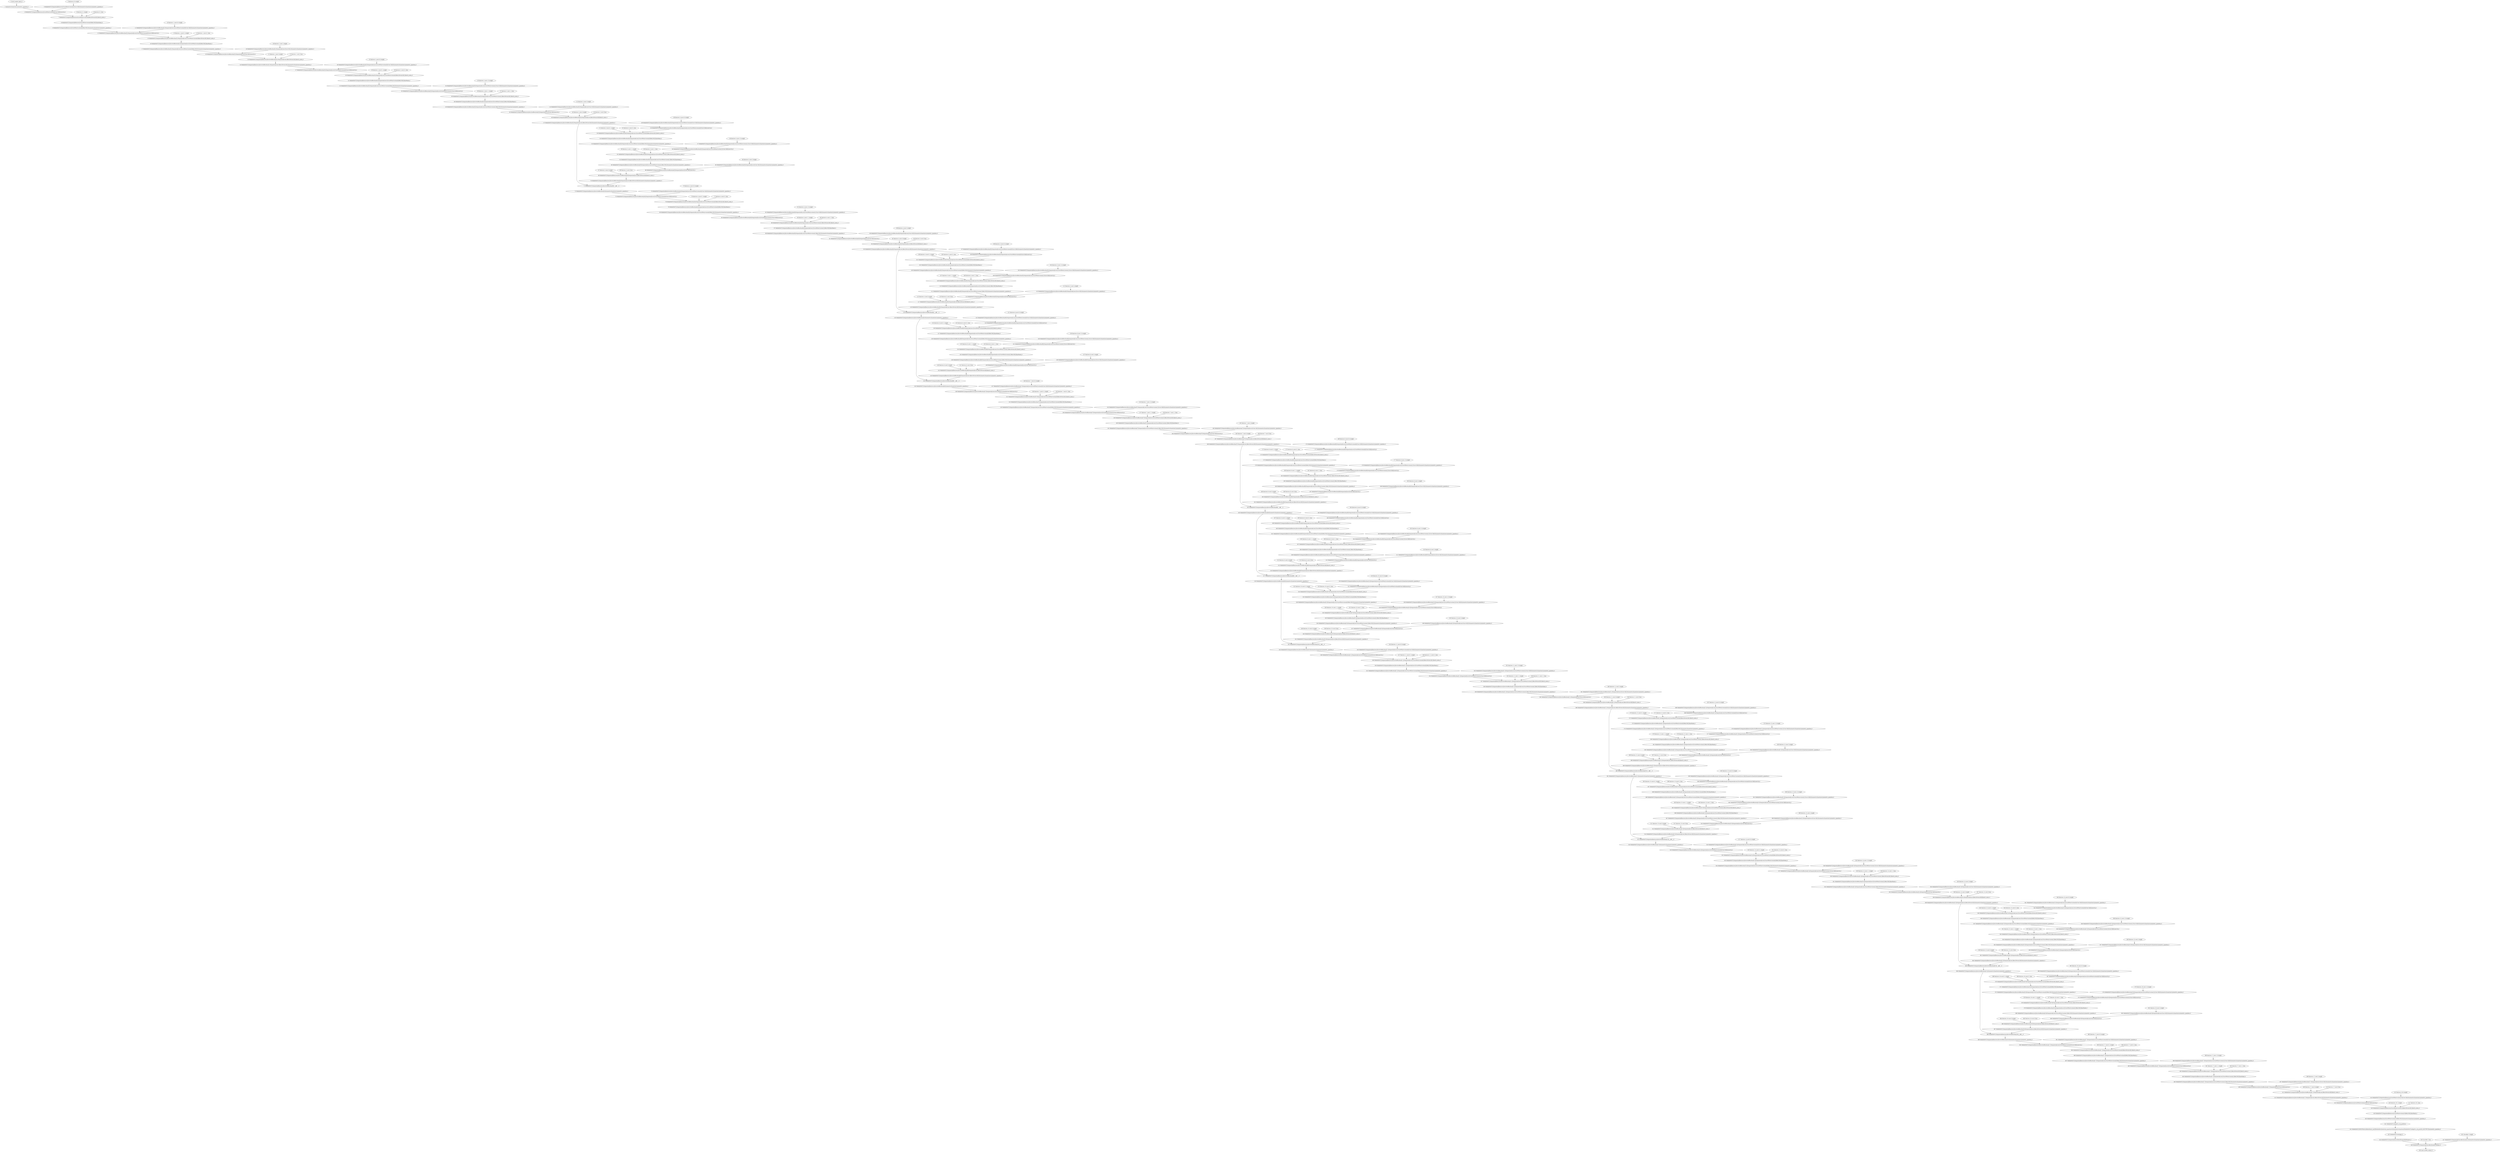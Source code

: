 strict digraph  {
"0 /nncf_model_input_0" [id=0, type=nncf_model_input];
"1 SymmetricQuantizer/symmetric_quantize_0" [id=1, type=symmetric_quantize];
"2 features.0.0.weight" [id=2, type=nncf_model_const];
"3 MobileNetV2/Sequential[features]/ConvBNActivation[0]/Conv2d[0]/SymmetricQuantizer/symmetric_quantize_0" [id=3, type=symmetric_quantize];
"4 MobileNetV2/Sequential[features]/ConvBNActivation[0]/Conv2d[0]/conv2d_0" [id=4, type=conv2d];
"5 features.0.1.weight" [id=5, type=nncf_model_const];
"6 features.0.1.bias" [id=6, type=nncf_model_const];
"7 MobileNetV2/Sequential[features]/ConvBNActivation[0]/BatchNorm2d[1]/batch_norm_0" [id=7, type=batch_norm];
"8 MobileNetV2/Sequential[features]/ConvBNActivation[0]/ReLU6[2]/hardtanh_0" [id=8, type=hardtanh];
"9 MobileNetV2/Sequential[features]/ConvBNActivation[0]/ReLU6[2]/SymmetricQuantizer/symmetric_quantize_0" [id=9, type=symmetric_quantize];
"10 features.1.conv.0.0.weight" [id=10, type=nncf_model_const];
"11 MobileNetV2/Sequential[features]/InvertedResidual[1]/Sequential[conv]/ConvBNActivation[0]/Conv2d[0]/SymmetricQuantizer/symmetric_quantize_0" [id=11, type=symmetric_quantize];
"12 MobileNetV2/Sequential[features]/InvertedResidual[1]/Sequential[conv]/ConvBNActivation[0]/Conv2d[0]/conv2d_0" [id=12, type=conv2d];
"13 features.1.conv.0.1.weight" [id=13, type=nncf_model_const];
"14 features.1.conv.0.1.bias" [id=14, type=nncf_model_const];
"15 MobileNetV2/Sequential[features]/InvertedResidual[1]/Sequential[conv]/ConvBNActivation[0]/BatchNorm2d[1]/batch_norm_0" [id=15, type=batch_norm];
"16 MobileNetV2/Sequential[features]/InvertedResidual[1]/Sequential[conv]/ConvBNActivation[0]/ReLU6[2]/hardtanh_0" [id=16, type=hardtanh];
"17 MobileNetV2/Sequential[features]/InvertedResidual[1]/Sequential[conv]/ConvBNActivation[0]/ReLU6[2]/SymmetricQuantizer/symmetric_quantize_0" [id=17, type=symmetric_quantize];
"18 features.1.conv.1.weight" [id=18, type=nncf_model_const];
"19 MobileNetV2/Sequential[features]/InvertedResidual[1]/Sequential[conv]/Conv2d[1]/SymmetricQuantizer/symmetric_quantize_0" [id=19, type=symmetric_quantize];
"20 MobileNetV2/Sequential[features]/InvertedResidual[1]/Sequential[conv]/Conv2d[1]/conv2d_0" [id=20, type=conv2d];
"21 features.1.conv.2.weight" [id=21, type=nncf_model_const];
"22 features.1.conv.2.bias" [id=22, type=nncf_model_const];
"23 MobileNetV2/Sequential[features]/InvertedResidual[1]/Sequential[conv]/BatchNorm2d[2]/batch_norm_0" [id=23, type=batch_norm];
"24 MobileNetV2/Sequential[features]/InvertedResidual[1]/Sequential[conv]/BatchNorm2d[2]/SymmetricQuantizer/symmetric_quantize_0" [id=24, type=symmetric_quantize];
"25 features.2.conv.0.0.weight" [id=25, type=nncf_model_const];
"26 MobileNetV2/Sequential[features]/InvertedResidual[2]/Sequential[conv]/ConvBNActivation[0]/Conv2d[0]/SymmetricQuantizer/symmetric_quantize_0" [id=26, type=symmetric_quantize];
"27 MobileNetV2/Sequential[features]/InvertedResidual[2]/Sequential[conv]/ConvBNActivation[0]/Conv2d[0]/conv2d_0" [id=27, type=conv2d];
"28 features.2.conv.0.1.weight" [id=28, type=nncf_model_const];
"29 features.2.conv.0.1.bias" [id=29, type=nncf_model_const];
"30 MobileNetV2/Sequential[features]/InvertedResidual[2]/Sequential[conv]/ConvBNActivation[0]/BatchNorm2d[1]/batch_norm_0" [id=30, type=batch_norm];
"31 MobileNetV2/Sequential[features]/InvertedResidual[2]/Sequential[conv]/ConvBNActivation[0]/ReLU6[2]/hardtanh_0" [id=31, type=hardtanh];
"32 MobileNetV2/Sequential[features]/InvertedResidual[2]/Sequential[conv]/ConvBNActivation[0]/ReLU6[2]/SymmetricQuantizer/symmetric_quantize_0" [id=32, type=symmetric_quantize];
"33 features.2.conv.1.0.weight" [id=33, type=nncf_model_const];
"34 MobileNetV2/Sequential[features]/InvertedResidual[2]/Sequential[conv]/ConvBNActivation[1]/Conv2d[0]/SymmetricQuantizer/symmetric_quantize_0" [id=34, type=symmetric_quantize];
"35 MobileNetV2/Sequential[features]/InvertedResidual[2]/Sequential[conv]/ConvBNActivation[1]/Conv2d[0]/conv2d_0" [id=35, type=conv2d];
"36 features.2.conv.1.1.weight" [id=36, type=nncf_model_const];
"37 features.2.conv.1.1.bias" [id=37, type=nncf_model_const];
"38 MobileNetV2/Sequential[features]/InvertedResidual[2]/Sequential[conv]/ConvBNActivation[1]/BatchNorm2d[1]/batch_norm_0" [id=38, type=batch_norm];
"39 MobileNetV2/Sequential[features]/InvertedResidual[2]/Sequential[conv]/ConvBNActivation[1]/ReLU6[2]/hardtanh_0" [id=39, type=hardtanh];
"40 MobileNetV2/Sequential[features]/InvertedResidual[2]/Sequential[conv]/ConvBNActivation[1]/ReLU6[2]/SymmetricQuantizer/symmetric_quantize_0" [id=40, type=symmetric_quantize];
"41 features.2.conv.2.weight" [id=41, type=nncf_model_const];
"42 MobileNetV2/Sequential[features]/InvertedResidual[2]/Sequential[conv]/Conv2d[2]/SymmetricQuantizer/symmetric_quantize_0" [id=42, type=symmetric_quantize];
"43 MobileNetV2/Sequential[features]/InvertedResidual[2]/Sequential[conv]/Conv2d[2]/conv2d_0" [id=43, type=conv2d];
"44 features.2.conv.3.weight" [id=44, type=nncf_model_const];
"45 features.2.conv.3.bias" [id=45, type=nncf_model_const];
"46 MobileNetV2/Sequential[features]/InvertedResidual[2]/Sequential[conv]/BatchNorm2d[3]/batch_norm_0" [id=46, type=batch_norm];
"47 MobileNetV2/Sequential[features]/InvertedResidual[2]/Sequential[conv]/BatchNorm2d[3]/SymmetricQuantizer/symmetric_quantize_0" [id=47, type=symmetric_quantize];
"48 features.3.conv.0.0.weight" [id=48, type=nncf_model_const];
"49 MobileNetV2/Sequential[features]/InvertedResidual[3]/Sequential[conv]/ConvBNActivation[0]/Conv2d[0]/SymmetricQuantizer/symmetric_quantize_0" [id=49, type=symmetric_quantize];
"50 MobileNetV2/Sequential[features]/InvertedResidual[3]/Sequential[conv]/ConvBNActivation[0]/Conv2d[0]/conv2d_0" [id=50, type=conv2d];
"51 features.3.conv.0.1.weight" [id=51, type=nncf_model_const];
"52 features.3.conv.0.1.bias" [id=52, type=nncf_model_const];
"53 MobileNetV2/Sequential[features]/InvertedResidual[3]/Sequential[conv]/ConvBNActivation[0]/BatchNorm2d[1]/batch_norm_0" [id=53, type=batch_norm];
"54 MobileNetV2/Sequential[features]/InvertedResidual[3]/Sequential[conv]/ConvBNActivation[0]/ReLU6[2]/hardtanh_0" [id=54, type=hardtanh];
"55 MobileNetV2/Sequential[features]/InvertedResidual[3]/Sequential[conv]/ConvBNActivation[0]/ReLU6[2]/SymmetricQuantizer/symmetric_quantize_0" [id=55, type=symmetric_quantize];
"56 features.3.conv.1.0.weight" [id=56, type=nncf_model_const];
"57 MobileNetV2/Sequential[features]/InvertedResidual[3]/Sequential[conv]/ConvBNActivation[1]/Conv2d[0]/SymmetricQuantizer/symmetric_quantize_0" [id=57, type=symmetric_quantize];
"58 MobileNetV2/Sequential[features]/InvertedResidual[3]/Sequential[conv]/ConvBNActivation[1]/Conv2d[0]/conv2d_0" [id=58, type=conv2d];
"59 features.3.conv.1.1.weight" [id=59, type=nncf_model_const];
"60 features.3.conv.1.1.bias" [id=60, type=nncf_model_const];
"61 MobileNetV2/Sequential[features]/InvertedResidual[3]/Sequential[conv]/ConvBNActivation[1]/BatchNorm2d[1]/batch_norm_0" [id=61, type=batch_norm];
"62 MobileNetV2/Sequential[features]/InvertedResidual[3]/Sequential[conv]/ConvBNActivation[1]/ReLU6[2]/hardtanh_0" [id=62, type=hardtanh];
"63 MobileNetV2/Sequential[features]/InvertedResidual[3]/Sequential[conv]/ConvBNActivation[1]/ReLU6[2]/SymmetricQuantizer/symmetric_quantize_0" [id=63, type=symmetric_quantize];
"64 features.3.conv.2.weight" [id=64, type=nncf_model_const];
"65 MobileNetV2/Sequential[features]/InvertedResidual[3]/Sequential[conv]/Conv2d[2]/SymmetricQuantizer/symmetric_quantize_0" [id=65, type=symmetric_quantize];
"66 MobileNetV2/Sequential[features]/InvertedResidual[3]/Sequential[conv]/Conv2d[2]/conv2d_0" [id=66, type=conv2d];
"67 features.3.conv.3.weight" [id=67, type=nncf_model_const];
"68 features.3.conv.3.bias" [id=68, type=nncf_model_const];
"69 MobileNetV2/Sequential[features]/InvertedResidual[3]/Sequential[conv]/BatchNorm2d[3]/batch_norm_0" [id=69, type=batch_norm];
"70 MobileNetV2/Sequential[features]/InvertedResidual[3]/Sequential[conv]/BatchNorm2d[3]/SymmetricQuantizer/symmetric_quantize_0" [id=70, type=symmetric_quantize];
"71 MobileNetV2/Sequential[features]/InvertedResidual[3]/__add___0" [id=71, type=__add__];
"72 MobileNetV2/Sequential[features]/InvertedResidual[3]/SymmetricQuantizer/symmetric_quantize_0" [id=72, type=symmetric_quantize];
"73 features.4.conv.0.0.weight" [id=73, type=nncf_model_const];
"74 MobileNetV2/Sequential[features]/InvertedResidual[4]/Sequential[conv]/ConvBNActivation[0]/Conv2d[0]/SymmetricQuantizer/symmetric_quantize_0" [id=74, type=symmetric_quantize];
"75 MobileNetV2/Sequential[features]/InvertedResidual[4]/Sequential[conv]/ConvBNActivation[0]/Conv2d[0]/conv2d_0" [id=75, type=conv2d];
"76 features.4.conv.0.1.weight" [id=76, type=nncf_model_const];
"77 features.4.conv.0.1.bias" [id=77, type=nncf_model_const];
"78 MobileNetV2/Sequential[features]/InvertedResidual[4]/Sequential[conv]/ConvBNActivation[0]/BatchNorm2d[1]/batch_norm_0" [id=78, type=batch_norm];
"79 MobileNetV2/Sequential[features]/InvertedResidual[4]/Sequential[conv]/ConvBNActivation[0]/ReLU6[2]/hardtanh_0" [id=79, type=hardtanh];
"80 MobileNetV2/Sequential[features]/InvertedResidual[4]/Sequential[conv]/ConvBNActivation[0]/ReLU6[2]/SymmetricQuantizer/symmetric_quantize_0" [id=80, type=symmetric_quantize];
"81 features.4.conv.1.0.weight" [id=81, type=nncf_model_const];
"82 MobileNetV2/Sequential[features]/InvertedResidual[4]/Sequential[conv]/ConvBNActivation[1]/Conv2d[0]/SymmetricQuantizer/symmetric_quantize_0" [id=82, type=symmetric_quantize];
"83 MobileNetV2/Sequential[features]/InvertedResidual[4]/Sequential[conv]/ConvBNActivation[1]/Conv2d[0]/conv2d_0" [id=83, type=conv2d];
"84 features.4.conv.1.1.weight" [id=84, type=nncf_model_const];
"85 features.4.conv.1.1.bias" [id=85, type=nncf_model_const];
"86 MobileNetV2/Sequential[features]/InvertedResidual[4]/Sequential[conv]/ConvBNActivation[1]/BatchNorm2d[1]/batch_norm_0" [id=86, type=batch_norm];
"87 MobileNetV2/Sequential[features]/InvertedResidual[4]/Sequential[conv]/ConvBNActivation[1]/ReLU6[2]/hardtanh_0" [id=87, type=hardtanh];
"88 MobileNetV2/Sequential[features]/InvertedResidual[4]/Sequential[conv]/ConvBNActivation[1]/ReLU6[2]/SymmetricQuantizer/symmetric_quantize_0" [id=88, type=symmetric_quantize];
"89 features.4.conv.2.weight" [id=89, type=nncf_model_const];
"90 MobileNetV2/Sequential[features]/InvertedResidual[4]/Sequential[conv]/Conv2d[2]/SymmetricQuantizer/symmetric_quantize_0" [id=90, type=symmetric_quantize];
"91 MobileNetV2/Sequential[features]/InvertedResidual[4]/Sequential[conv]/Conv2d[2]/conv2d_0" [id=91, type=conv2d];
"92 features.4.conv.3.weight" [id=92, type=nncf_model_const];
"93 features.4.conv.3.bias" [id=93, type=nncf_model_const];
"94 MobileNetV2/Sequential[features]/InvertedResidual[4]/Sequential[conv]/BatchNorm2d[3]/batch_norm_0" [id=94, type=batch_norm];
"95 MobileNetV2/Sequential[features]/InvertedResidual[4]/Sequential[conv]/BatchNorm2d[3]/SymmetricQuantizer/symmetric_quantize_0" [id=95, type=symmetric_quantize];
"96 features.5.conv.0.0.weight" [id=96, type=nncf_model_const];
"97 MobileNetV2/Sequential[features]/InvertedResidual[5]/Sequential[conv]/ConvBNActivation[0]/Conv2d[0]/SymmetricQuantizer/symmetric_quantize_0" [id=97, type=symmetric_quantize];
"98 MobileNetV2/Sequential[features]/InvertedResidual[5]/Sequential[conv]/ConvBNActivation[0]/Conv2d[0]/conv2d_0" [id=98, type=conv2d];
"99 features.5.conv.0.1.weight" [id=99, type=nncf_model_const];
"100 features.5.conv.0.1.bias" [id=100, type=nncf_model_const];
"101 MobileNetV2/Sequential[features]/InvertedResidual[5]/Sequential[conv]/ConvBNActivation[0]/BatchNorm2d[1]/batch_norm_0" [id=101, type=batch_norm];
"102 MobileNetV2/Sequential[features]/InvertedResidual[5]/Sequential[conv]/ConvBNActivation[0]/ReLU6[2]/hardtanh_0" [id=102, type=hardtanh];
"103 MobileNetV2/Sequential[features]/InvertedResidual[5]/Sequential[conv]/ConvBNActivation[0]/ReLU6[2]/SymmetricQuantizer/symmetric_quantize_0" [id=103, type=symmetric_quantize];
"104 features.5.conv.1.0.weight" [id=104, type=nncf_model_const];
"105 MobileNetV2/Sequential[features]/InvertedResidual[5]/Sequential[conv]/ConvBNActivation[1]/Conv2d[0]/SymmetricQuantizer/symmetric_quantize_0" [id=105, type=symmetric_quantize];
"106 MobileNetV2/Sequential[features]/InvertedResidual[5]/Sequential[conv]/ConvBNActivation[1]/Conv2d[0]/conv2d_0" [id=106, type=conv2d];
"107 features.5.conv.1.1.weight" [id=107, type=nncf_model_const];
"108 features.5.conv.1.1.bias" [id=108, type=nncf_model_const];
"109 MobileNetV2/Sequential[features]/InvertedResidual[5]/Sequential[conv]/ConvBNActivation[1]/BatchNorm2d[1]/batch_norm_0" [id=109, type=batch_norm];
"110 MobileNetV2/Sequential[features]/InvertedResidual[5]/Sequential[conv]/ConvBNActivation[1]/ReLU6[2]/hardtanh_0" [id=110, type=hardtanh];
"111 MobileNetV2/Sequential[features]/InvertedResidual[5]/Sequential[conv]/ConvBNActivation[1]/ReLU6[2]/SymmetricQuantizer/symmetric_quantize_0" [id=111, type=symmetric_quantize];
"112 features.5.conv.2.weight" [id=112, type=nncf_model_const];
"113 MobileNetV2/Sequential[features]/InvertedResidual[5]/Sequential[conv]/Conv2d[2]/SymmetricQuantizer/symmetric_quantize_0" [id=113, type=symmetric_quantize];
"114 MobileNetV2/Sequential[features]/InvertedResidual[5]/Sequential[conv]/Conv2d[2]/conv2d_0" [id=114, type=conv2d];
"115 features.5.conv.3.weight" [id=115, type=nncf_model_const];
"116 features.5.conv.3.bias" [id=116, type=nncf_model_const];
"117 MobileNetV2/Sequential[features]/InvertedResidual[5]/Sequential[conv]/BatchNorm2d[3]/batch_norm_0" [id=117, type=batch_norm];
"118 MobileNetV2/Sequential[features]/InvertedResidual[5]/Sequential[conv]/BatchNorm2d[3]/SymmetricQuantizer/symmetric_quantize_0" [id=118, type=symmetric_quantize];
"119 MobileNetV2/Sequential[features]/InvertedResidual[5]/__add___0" [id=119, type=__add__];
"120 MobileNetV2/Sequential[features]/InvertedResidual[5]/SymmetricQuantizer/symmetric_quantize_0" [id=120, type=symmetric_quantize];
"121 features.6.conv.0.0.weight" [id=121, type=nncf_model_const];
"122 MobileNetV2/Sequential[features]/InvertedResidual[6]/Sequential[conv]/ConvBNActivation[0]/Conv2d[0]/SymmetricQuantizer/symmetric_quantize_0" [id=122, type=symmetric_quantize];
"123 MobileNetV2/Sequential[features]/InvertedResidual[6]/Sequential[conv]/ConvBNActivation[0]/Conv2d[0]/conv2d_0" [id=123, type=conv2d];
"124 features.6.conv.0.1.weight" [id=124, type=nncf_model_const];
"125 features.6.conv.0.1.bias" [id=125, type=nncf_model_const];
"126 MobileNetV2/Sequential[features]/InvertedResidual[6]/Sequential[conv]/ConvBNActivation[0]/BatchNorm2d[1]/batch_norm_0" [id=126, type=batch_norm];
"127 MobileNetV2/Sequential[features]/InvertedResidual[6]/Sequential[conv]/ConvBNActivation[0]/ReLU6[2]/hardtanh_0" [id=127, type=hardtanh];
"128 MobileNetV2/Sequential[features]/InvertedResidual[6]/Sequential[conv]/ConvBNActivation[0]/ReLU6[2]/SymmetricQuantizer/symmetric_quantize_0" [id=128, type=symmetric_quantize];
"129 features.6.conv.1.0.weight" [id=129, type=nncf_model_const];
"130 MobileNetV2/Sequential[features]/InvertedResidual[6]/Sequential[conv]/ConvBNActivation[1]/Conv2d[0]/SymmetricQuantizer/symmetric_quantize_0" [id=130, type=symmetric_quantize];
"131 MobileNetV2/Sequential[features]/InvertedResidual[6]/Sequential[conv]/ConvBNActivation[1]/Conv2d[0]/conv2d_0" [id=131, type=conv2d];
"132 features.6.conv.1.1.weight" [id=132, type=nncf_model_const];
"133 features.6.conv.1.1.bias" [id=133, type=nncf_model_const];
"134 MobileNetV2/Sequential[features]/InvertedResidual[6]/Sequential[conv]/ConvBNActivation[1]/BatchNorm2d[1]/batch_norm_0" [id=134, type=batch_norm];
"135 MobileNetV2/Sequential[features]/InvertedResidual[6]/Sequential[conv]/ConvBNActivation[1]/ReLU6[2]/hardtanh_0" [id=135, type=hardtanh];
"136 MobileNetV2/Sequential[features]/InvertedResidual[6]/Sequential[conv]/ConvBNActivation[1]/ReLU6[2]/SymmetricQuantizer/symmetric_quantize_0" [id=136, type=symmetric_quantize];
"137 features.6.conv.2.weight" [id=137, type=nncf_model_const];
"138 MobileNetV2/Sequential[features]/InvertedResidual[6]/Sequential[conv]/Conv2d[2]/SymmetricQuantizer/symmetric_quantize_0" [id=138, type=symmetric_quantize];
"139 MobileNetV2/Sequential[features]/InvertedResidual[6]/Sequential[conv]/Conv2d[2]/conv2d_0" [id=139, type=conv2d];
"140 features.6.conv.3.weight" [id=140, type=nncf_model_const];
"141 features.6.conv.3.bias" [id=141, type=nncf_model_const];
"142 MobileNetV2/Sequential[features]/InvertedResidual[6]/Sequential[conv]/BatchNorm2d[3]/batch_norm_0" [id=142, type=batch_norm];
"143 MobileNetV2/Sequential[features]/InvertedResidual[6]/Sequential[conv]/BatchNorm2d[3]/SymmetricQuantizer/symmetric_quantize_0" [id=143, type=symmetric_quantize];
"144 MobileNetV2/Sequential[features]/InvertedResidual[6]/__add___0" [id=144, type=__add__];
"145 MobileNetV2/Sequential[features]/InvertedResidual[6]/SymmetricQuantizer/symmetric_quantize_0" [id=145, type=symmetric_quantize];
"146 features.7.conv.0.0.weight" [id=146, type=nncf_model_const];
"147 MobileNetV2/Sequential[features]/InvertedResidual[7]/Sequential[conv]/ConvBNActivation[0]/Conv2d[0]/SymmetricQuantizer/symmetric_quantize_0" [id=147, type=symmetric_quantize];
"148 MobileNetV2/Sequential[features]/InvertedResidual[7]/Sequential[conv]/ConvBNActivation[0]/Conv2d[0]/conv2d_0" [id=148, type=conv2d];
"149 features.7.conv.0.1.weight" [id=149, type=nncf_model_const];
"150 features.7.conv.0.1.bias" [id=150, type=nncf_model_const];
"151 MobileNetV2/Sequential[features]/InvertedResidual[7]/Sequential[conv]/ConvBNActivation[0]/BatchNorm2d[1]/batch_norm_0" [id=151, type=batch_norm];
"152 MobileNetV2/Sequential[features]/InvertedResidual[7]/Sequential[conv]/ConvBNActivation[0]/ReLU6[2]/hardtanh_0" [id=152, type=hardtanh];
"153 MobileNetV2/Sequential[features]/InvertedResidual[7]/Sequential[conv]/ConvBNActivation[0]/ReLU6[2]/SymmetricQuantizer/symmetric_quantize_0" [id=153, type=symmetric_quantize];
"154 features.7.conv.1.0.weight" [id=154, type=nncf_model_const];
"155 MobileNetV2/Sequential[features]/InvertedResidual[7]/Sequential[conv]/ConvBNActivation[1]/Conv2d[0]/SymmetricQuantizer/symmetric_quantize_0" [id=155, type=symmetric_quantize];
"156 MobileNetV2/Sequential[features]/InvertedResidual[7]/Sequential[conv]/ConvBNActivation[1]/Conv2d[0]/conv2d_0" [id=156, type=conv2d];
"157 features.7.conv.1.1.weight" [id=157, type=nncf_model_const];
"158 features.7.conv.1.1.bias" [id=158, type=nncf_model_const];
"159 MobileNetV2/Sequential[features]/InvertedResidual[7]/Sequential[conv]/ConvBNActivation[1]/BatchNorm2d[1]/batch_norm_0" [id=159, type=batch_norm];
"160 MobileNetV2/Sequential[features]/InvertedResidual[7]/Sequential[conv]/ConvBNActivation[1]/ReLU6[2]/hardtanh_0" [id=160, type=hardtanh];
"161 MobileNetV2/Sequential[features]/InvertedResidual[7]/Sequential[conv]/ConvBNActivation[1]/ReLU6[2]/SymmetricQuantizer/symmetric_quantize_0" [id=161, type=symmetric_quantize];
"162 features.7.conv.2.weight" [id=162, type=nncf_model_const];
"163 MobileNetV2/Sequential[features]/InvertedResidual[7]/Sequential[conv]/Conv2d[2]/SymmetricQuantizer/symmetric_quantize_0" [id=163, type=symmetric_quantize];
"164 MobileNetV2/Sequential[features]/InvertedResidual[7]/Sequential[conv]/Conv2d[2]/conv2d_0" [id=164, type=conv2d];
"165 features.7.conv.3.weight" [id=165, type=nncf_model_const];
"166 features.7.conv.3.bias" [id=166, type=nncf_model_const];
"167 MobileNetV2/Sequential[features]/InvertedResidual[7]/Sequential[conv]/BatchNorm2d[3]/batch_norm_0" [id=167, type=batch_norm];
"168 MobileNetV2/Sequential[features]/InvertedResidual[7]/Sequential[conv]/BatchNorm2d[3]/SymmetricQuantizer/symmetric_quantize_0" [id=168, type=symmetric_quantize];
"169 features.8.conv.0.0.weight" [id=169, type=nncf_model_const];
"170 MobileNetV2/Sequential[features]/InvertedResidual[8]/Sequential[conv]/ConvBNActivation[0]/Conv2d[0]/SymmetricQuantizer/symmetric_quantize_0" [id=170, type=symmetric_quantize];
"171 MobileNetV2/Sequential[features]/InvertedResidual[8]/Sequential[conv]/ConvBNActivation[0]/Conv2d[0]/conv2d_0" [id=171, type=conv2d];
"172 features.8.conv.0.1.weight" [id=172, type=nncf_model_const];
"173 features.8.conv.0.1.bias" [id=173, type=nncf_model_const];
"174 MobileNetV2/Sequential[features]/InvertedResidual[8]/Sequential[conv]/ConvBNActivation[0]/BatchNorm2d[1]/batch_norm_0" [id=174, type=batch_norm];
"175 MobileNetV2/Sequential[features]/InvertedResidual[8]/Sequential[conv]/ConvBNActivation[0]/ReLU6[2]/hardtanh_0" [id=175, type=hardtanh];
"176 MobileNetV2/Sequential[features]/InvertedResidual[8]/Sequential[conv]/ConvBNActivation[0]/ReLU6[2]/SymmetricQuantizer/symmetric_quantize_0" [id=176, type=symmetric_quantize];
"177 features.8.conv.1.0.weight" [id=177, type=nncf_model_const];
"178 MobileNetV2/Sequential[features]/InvertedResidual[8]/Sequential[conv]/ConvBNActivation[1]/Conv2d[0]/SymmetricQuantizer/symmetric_quantize_0" [id=178, type=symmetric_quantize];
"179 MobileNetV2/Sequential[features]/InvertedResidual[8]/Sequential[conv]/ConvBNActivation[1]/Conv2d[0]/conv2d_0" [id=179, type=conv2d];
"180 features.8.conv.1.1.weight" [id=180, type=nncf_model_const];
"181 features.8.conv.1.1.bias" [id=181, type=nncf_model_const];
"182 MobileNetV2/Sequential[features]/InvertedResidual[8]/Sequential[conv]/ConvBNActivation[1]/BatchNorm2d[1]/batch_norm_0" [id=182, type=batch_norm];
"183 MobileNetV2/Sequential[features]/InvertedResidual[8]/Sequential[conv]/ConvBNActivation[1]/ReLU6[2]/hardtanh_0" [id=183, type=hardtanh];
"184 MobileNetV2/Sequential[features]/InvertedResidual[8]/Sequential[conv]/ConvBNActivation[1]/ReLU6[2]/SymmetricQuantizer/symmetric_quantize_0" [id=184, type=symmetric_quantize];
"185 features.8.conv.2.weight" [id=185, type=nncf_model_const];
"186 MobileNetV2/Sequential[features]/InvertedResidual[8]/Sequential[conv]/Conv2d[2]/SymmetricQuantizer/symmetric_quantize_0" [id=186, type=symmetric_quantize];
"187 MobileNetV2/Sequential[features]/InvertedResidual[8]/Sequential[conv]/Conv2d[2]/conv2d_0" [id=187, type=conv2d];
"188 features.8.conv.3.weight" [id=188, type=nncf_model_const];
"189 features.8.conv.3.bias" [id=189, type=nncf_model_const];
"190 MobileNetV2/Sequential[features]/InvertedResidual[8]/Sequential[conv]/BatchNorm2d[3]/batch_norm_0" [id=190, type=batch_norm];
"191 MobileNetV2/Sequential[features]/InvertedResidual[8]/Sequential[conv]/BatchNorm2d[3]/SymmetricQuantizer/symmetric_quantize_0" [id=191, type=symmetric_quantize];
"192 MobileNetV2/Sequential[features]/InvertedResidual[8]/__add___0" [id=192, type=__add__];
"193 MobileNetV2/Sequential[features]/InvertedResidual[8]/SymmetricQuantizer/symmetric_quantize_0" [id=193, type=symmetric_quantize];
"194 features.9.conv.0.0.weight" [id=194, type=nncf_model_const];
"195 MobileNetV2/Sequential[features]/InvertedResidual[9]/Sequential[conv]/ConvBNActivation[0]/Conv2d[0]/SymmetricQuantizer/symmetric_quantize_0" [id=195, type=symmetric_quantize];
"196 MobileNetV2/Sequential[features]/InvertedResidual[9]/Sequential[conv]/ConvBNActivation[0]/Conv2d[0]/conv2d_0" [id=196, type=conv2d];
"197 features.9.conv.0.1.weight" [id=197, type=nncf_model_const];
"198 features.9.conv.0.1.bias" [id=198, type=nncf_model_const];
"199 MobileNetV2/Sequential[features]/InvertedResidual[9]/Sequential[conv]/ConvBNActivation[0]/BatchNorm2d[1]/batch_norm_0" [id=199, type=batch_norm];
"200 MobileNetV2/Sequential[features]/InvertedResidual[9]/Sequential[conv]/ConvBNActivation[0]/ReLU6[2]/hardtanh_0" [id=200, type=hardtanh];
"201 MobileNetV2/Sequential[features]/InvertedResidual[9]/Sequential[conv]/ConvBNActivation[0]/ReLU6[2]/SymmetricQuantizer/symmetric_quantize_0" [id=201, type=symmetric_quantize];
"202 features.9.conv.1.0.weight" [id=202, type=nncf_model_const];
"203 MobileNetV2/Sequential[features]/InvertedResidual[9]/Sequential[conv]/ConvBNActivation[1]/Conv2d[0]/SymmetricQuantizer/symmetric_quantize_0" [id=203, type=symmetric_quantize];
"204 MobileNetV2/Sequential[features]/InvertedResidual[9]/Sequential[conv]/ConvBNActivation[1]/Conv2d[0]/conv2d_0" [id=204, type=conv2d];
"205 features.9.conv.1.1.weight" [id=205, type=nncf_model_const];
"206 features.9.conv.1.1.bias" [id=206, type=nncf_model_const];
"207 MobileNetV2/Sequential[features]/InvertedResidual[9]/Sequential[conv]/ConvBNActivation[1]/BatchNorm2d[1]/batch_norm_0" [id=207, type=batch_norm];
"208 MobileNetV2/Sequential[features]/InvertedResidual[9]/Sequential[conv]/ConvBNActivation[1]/ReLU6[2]/hardtanh_0" [id=208, type=hardtanh];
"209 MobileNetV2/Sequential[features]/InvertedResidual[9]/Sequential[conv]/ConvBNActivation[1]/ReLU6[2]/SymmetricQuantizer/symmetric_quantize_0" [id=209, type=symmetric_quantize];
"210 features.9.conv.2.weight" [id=210, type=nncf_model_const];
"211 MobileNetV2/Sequential[features]/InvertedResidual[9]/Sequential[conv]/Conv2d[2]/SymmetricQuantizer/symmetric_quantize_0" [id=211, type=symmetric_quantize];
"212 MobileNetV2/Sequential[features]/InvertedResidual[9]/Sequential[conv]/Conv2d[2]/conv2d_0" [id=212, type=conv2d];
"213 features.9.conv.3.weight" [id=213, type=nncf_model_const];
"214 features.9.conv.3.bias" [id=214, type=nncf_model_const];
"215 MobileNetV2/Sequential[features]/InvertedResidual[9]/Sequential[conv]/BatchNorm2d[3]/batch_norm_0" [id=215, type=batch_norm];
"216 MobileNetV2/Sequential[features]/InvertedResidual[9]/Sequential[conv]/BatchNorm2d[3]/SymmetricQuantizer/symmetric_quantize_0" [id=216, type=symmetric_quantize];
"217 MobileNetV2/Sequential[features]/InvertedResidual[9]/__add___0" [id=217, type=__add__];
"218 MobileNetV2/Sequential[features]/InvertedResidual[9]/SymmetricQuantizer/symmetric_quantize_0" [id=218, type=symmetric_quantize];
"219 features.10.conv.0.0.weight" [id=219, type=nncf_model_const];
"220 MobileNetV2/Sequential[features]/InvertedResidual[10]/Sequential[conv]/ConvBNActivation[0]/Conv2d[0]/SymmetricQuantizer/symmetric_quantize_0" [id=220, type=symmetric_quantize];
"221 MobileNetV2/Sequential[features]/InvertedResidual[10]/Sequential[conv]/ConvBNActivation[0]/Conv2d[0]/conv2d_0" [id=221, type=conv2d];
"222 features.10.conv.0.1.weight" [id=222, type=nncf_model_const];
"223 features.10.conv.0.1.bias" [id=223, type=nncf_model_const];
"224 MobileNetV2/Sequential[features]/InvertedResidual[10]/Sequential[conv]/ConvBNActivation[0]/BatchNorm2d[1]/batch_norm_0" [id=224, type=batch_norm];
"225 MobileNetV2/Sequential[features]/InvertedResidual[10]/Sequential[conv]/ConvBNActivation[0]/ReLU6[2]/hardtanh_0" [id=225, type=hardtanh];
"226 MobileNetV2/Sequential[features]/InvertedResidual[10]/Sequential[conv]/ConvBNActivation[0]/ReLU6[2]/SymmetricQuantizer/symmetric_quantize_0" [id=226, type=symmetric_quantize];
"227 features.10.conv.1.0.weight" [id=227, type=nncf_model_const];
"228 MobileNetV2/Sequential[features]/InvertedResidual[10]/Sequential[conv]/ConvBNActivation[1]/Conv2d[0]/SymmetricQuantizer/symmetric_quantize_0" [id=228, type=symmetric_quantize];
"229 MobileNetV2/Sequential[features]/InvertedResidual[10]/Sequential[conv]/ConvBNActivation[1]/Conv2d[0]/conv2d_0" [id=229, type=conv2d];
"230 features.10.conv.1.1.weight" [id=230, type=nncf_model_const];
"231 features.10.conv.1.1.bias" [id=231, type=nncf_model_const];
"232 MobileNetV2/Sequential[features]/InvertedResidual[10]/Sequential[conv]/ConvBNActivation[1]/BatchNorm2d[1]/batch_norm_0" [id=232, type=batch_norm];
"233 MobileNetV2/Sequential[features]/InvertedResidual[10]/Sequential[conv]/ConvBNActivation[1]/ReLU6[2]/hardtanh_0" [id=233, type=hardtanh];
"234 MobileNetV2/Sequential[features]/InvertedResidual[10]/Sequential[conv]/ConvBNActivation[1]/ReLU6[2]/SymmetricQuantizer/symmetric_quantize_0" [id=234, type=symmetric_quantize];
"235 features.10.conv.2.weight" [id=235, type=nncf_model_const];
"236 MobileNetV2/Sequential[features]/InvertedResidual[10]/Sequential[conv]/Conv2d[2]/SymmetricQuantizer/symmetric_quantize_0" [id=236, type=symmetric_quantize];
"237 MobileNetV2/Sequential[features]/InvertedResidual[10]/Sequential[conv]/Conv2d[2]/conv2d_0" [id=237, type=conv2d];
"238 features.10.conv.3.weight" [id=238, type=nncf_model_const];
"239 features.10.conv.3.bias" [id=239, type=nncf_model_const];
"240 MobileNetV2/Sequential[features]/InvertedResidual[10]/Sequential[conv]/BatchNorm2d[3]/batch_norm_0" [id=240, type=batch_norm];
"241 MobileNetV2/Sequential[features]/InvertedResidual[10]/Sequential[conv]/BatchNorm2d[3]/SymmetricQuantizer/symmetric_quantize_0" [id=241, type=symmetric_quantize];
"242 MobileNetV2/Sequential[features]/InvertedResidual[10]/__add___0" [id=242, type=__add__];
"243 MobileNetV2/Sequential[features]/InvertedResidual[10]/SymmetricQuantizer/symmetric_quantize_0" [id=243, type=symmetric_quantize];
"244 features.11.conv.0.0.weight" [id=244, type=nncf_model_const];
"245 MobileNetV2/Sequential[features]/InvertedResidual[11]/Sequential[conv]/ConvBNActivation[0]/Conv2d[0]/SymmetricQuantizer/symmetric_quantize_0" [id=245, type=symmetric_quantize];
"246 MobileNetV2/Sequential[features]/InvertedResidual[11]/Sequential[conv]/ConvBNActivation[0]/Conv2d[0]/conv2d_0" [id=246, type=conv2d];
"247 features.11.conv.0.1.weight" [id=247, type=nncf_model_const];
"248 features.11.conv.0.1.bias" [id=248, type=nncf_model_const];
"249 MobileNetV2/Sequential[features]/InvertedResidual[11]/Sequential[conv]/ConvBNActivation[0]/BatchNorm2d[1]/batch_norm_0" [id=249, type=batch_norm];
"250 MobileNetV2/Sequential[features]/InvertedResidual[11]/Sequential[conv]/ConvBNActivation[0]/ReLU6[2]/hardtanh_0" [id=250, type=hardtanh];
"251 MobileNetV2/Sequential[features]/InvertedResidual[11]/Sequential[conv]/ConvBNActivation[0]/ReLU6[2]/SymmetricQuantizer/symmetric_quantize_0" [id=251, type=symmetric_quantize];
"252 features.11.conv.1.0.weight" [id=252, type=nncf_model_const];
"253 MobileNetV2/Sequential[features]/InvertedResidual[11]/Sequential[conv]/ConvBNActivation[1]/Conv2d[0]/SymmetricQuantizer/symmetric_quantize_0" [id=253, type=symmetric_quantize];
"254 MobileNetV2/Sequential[features]/InvertedResidual[11]/Sequential[conv]/ConvBNActivation[1]/Conv2d[0]/conv2d_0" [id=254, type=conv2d];
"255 features.11.conv.1.1.weight" [id=255, type=nncf_model_const];
"256 features.11.conv.1.1.bias" [id=256, type=nncf_model_const];
"257 MobileNetV2/Sequential[features]/InvertedResidual[11]/Sequential[conv]/ConvBNActivation[1]/BatchNorm2d[1]/batch_norm_0" [id=257, type=batch_norm];
"258 MobileNetV2/Sequential[features]/InvertedResidual[11]/Sequential[conv]/ConvBNActivation[1]/ReLU6[2]/hardtanh_0" [id=258, type=hardtanh];
"259 MobileNetV2/Sequential[features]/InvertedResidual[11]/Sequential[conv]/ConvBNActivation[1]/ReLU6[2]/SymmetricQuantizer/symmetric_quantize_0" [id=259, type=symmetric_quantize];
"260 features.11.conv.2.weight" [id=260, type=nncf_model_const];
"261 MobileNetV2/Sequential[features]/InvertedResidual[11]/Sequential[conv]/Conv2d[2]/SymmetricQuantizer/symmetric_quantize_0" [id=261, type=symmetric_quantize];
"262 MobileNetV2/Sequential[features]/InvertedResidual[11]/Sequential[conv]/Conv2d[2]/conv2d_0" [id=262, type=conv2d];
"263 features.11.conv.3.weight" [id=263, type=nncf_model_const];
"264 features.11.conv.3.bias" [id=264, type=nncf_model_const];
"265 MobileNetV2/Sequential[features]/InvertedResidual[11]/Sequential[conv]/BatchNorm2d[3]/batch_norm_0" [id=265, type=batch_norm];
"266 MobileNetV2/Sequential[features]/InvertedResidual[11]/Sequential[conv]/BatchNorm2d[3]/SymmetricQuantizer/symmetric_quantize_0" [id=266, type=symmetric_quantize];
"267 features.12.conv.0.0.weight" [id=267, type=nncf_model_const];
"268 MobileNetV2/Sequential[features]/InvertedResidual[12]/Sequential[conv]/ConvBNActivation[0]/Conv2d[0]/SymmetricQuantizer/symmetric_quantize_0" [id=268, type=symmetric_quantize];
"269 MobileNetV2/Sequential[features]/InvertedResidual[12]/Sequential[conv]/ConvBNActivation[0]/Conv2d[0]/conv2d_0" [id=269, type=conv2d];
"270 features.12.conv.0.1.weight" [id=270, type=nncf_model_const];
"271 features.12.conv.0.1.bias" [id=271, type=nncf_model_const];
"272 MobileNetV2/Sequential[features]/InvertedResidual[12]/Sequential[conv]/ConvBNActivation[0]/BatchNorm2d[1]/batch_norm_0" [id=272, type=batch_norm];
"273 MobileNetV2/Sequential[features]/InvertedResidual[12]/Sequential[conv]/ConvBNActivation[0]/ReLU6[2]/hardtanh_0" [id=273, type=hardtanh];
"274 MobileNetV2/Sequential[features]/InvertedResidual[12]/Sequential[conv]/ConvBNActivation[0]/ReLU6[2]/SymmetricQuantizer/symmetric_quantize_0" [id=274, type=symmetric_quantize];
"275 features.12.conv.1.0.weight" [id=275, type=nncf_model_const];
"276 MobileNetV2/Sequential[features]/InvertedResidual[12]/Sequential[conv]/ConvBNActivation[1]/Conv2d[0]/SymmetricQuantizer/symmetric_quantize_0" [id=276, type=symmetric_quantize];
"277 MobileNetV2/Sequential[features]/InvertedResidual[12]/Sequential[conv]/ConvBNActivation[1]/Conv2d[0]/conv2d_0" [id=277, type=conv2d];
"278 features.12.conv.1.1.weight" [id=278, type=nncf_model_const];
"279 features.12.conv.1.1.bias" [id=279, type=nncf_model_const];
"280 MobileNetV2/Sequential[features]/InvertedResidual[12]/Sequential[conv]/ConvBNActivation[1]/BatchNorm2d[1]/batch_norm_0" [id=280, type=batch_norm];
"281 MobileNetV2/Sequential[features]/InvertedResidual[12]/Sequential[conv]/ConvBNActivation[1]/ReLU6[2]/hardtanh_0" [id=281, type=hardtanh];
"282 MobileNetV2/Sequential[features]/InvertedResidual[12]/Sequential[conv]/ConvBNActivation[1]/ReLU6[2]/SymmetricQuantizer/symmetric_quantize_0" [id=282, type=symmetric_quantize];
"283 features.12.conv.2.weight" [id=283, type=nncf_model_const];
"284 MobileNetV2/Sequential[features]/InvertedResidual[12]/Sequential[conv]/Conv2d[2]/SymmetricQuantizer/symmetric_quantize_0" [id=284, type=symmetric_quantize];
"285 MobileNetV2/Sequential[features]/InvertedResidual[12]/Sequential[conv]/Conv2d[2]/conv2d_0" [id=285, type=conv2d];
"286 features.12.conv.3.weight" [id=286, type=nncf_model_const];
"287 features.12.conv.3.bias" [id=287, type=nncf_model_const];
"288 MobileNetV2/Sequential[features]/InvertedResidual[12]/Sequential[conv]/BatchNorm2d[3]/batch_norm_0" [id=288, type=batch_norm];
"289 MobileNetV2/Sequential[features]/InvertedResidual[12]/Sequential[conv]/BatchNorm2d[3]/SymmetricQuantizer/symmetric_quantize_0" [id=289, type=symmetric_quantize];
"290 MobileNetV2/Sequential[features]/InvertedResidual[12]/__add___0" [id=290, type=__add__];
"291 MobileNetV2/Sequential[features]/InvertedResidual[12]/SymmetricQuantizer/symmetric_quantize_0" [id=291, type=symmetric_quantize];
"292 features.13.conv.0.0.weight" [id=292, type=nncf_model_const];
"293 MobileNetV2/Sequential[features]/InvertedResidual[13]/Sequential[conv]/ConvBNActivation[0]/Conv2d[0]/SymmetricQuantizer/symmetric_quantize_0" [id=293, type=symmetric_quantize];
"294 MobileNetV2/Sequential[features]/InvertedResidual[13]/Sequential[conv]/ConvBNActivation[0]/Conv2d[0]/conv2d_0" [id=294, type=conv2d];
"295 features.13.conv.0.1.weight" [id=295, type=nncf_model_const];
"296 features.13.conv.0.1.bias" [id=296, type=nncf_model_const];
"297 MobileNetV2/Sequential[features]/InvertedResidual[13]/Sequential[conv]/ConvBNActivation[0]/BatchNorm2d[1]/batch_norm_0" [id=297, type=batch_norm];
"298 MobileNetV2/Sequential[features]/InvertedResidual[13]/Sequential[conv]/ConvBNActivation[0]/ReLU6[2]/hardtanh_0" [id=298, type=hardtanh];
"299 MobileNetV2/Sequential[features]/InvertedResidual[13]/Sequential[conv]/ConvBNActivation[0]/ReLU6[2]/SymmetricQuantizer/symmetric_quantize_0" [id=299, type=symmetric_quantize];
"300 features.13.conv.1.0.weight" [id=300, type=nncf_model_const];
"301 MobileNetV2/Sequential[features]/InvertedResidual[13]/Sequential[conv]/ConvBNActivation[1]/Conv2d[0]/SymmetricQuantizer/symmetric_quantize_0" [id=301, type=symmetric_quantize];
"302 MobileNetV2/Sequential[features]/InvertedResidual[13]/Sequential[conv]/ConvBNActivation[1]/Conv2d[0]/conv2d_0" [id=302, type=conv2d];
"303 features.13.conv.1.1.weight" [id=303, type=nncf_model_const];
"304 features.13.conv.1.1.bias" [id=304, type=nncf_model_const];
"305 MobileNetV2/Sequential[features]/InvertedResidual[13]/Sequential[conv]/ConvBNActivation[1]/BatchNorm2d[1]/batch_norm_0" [id=305, type=batch_norm];
"306 MobileNetV2/Sequential[features]/InvertedResidual[13]/Sequential[conv]/ConvBNActivation[1]/ReLU6[2]/hardtanh_0" [id=306, type=hardtanh];
"307 MobileNetV2/Sequential[features]/InvertedResidual[13]/Sequential[conv]/ConvBNActivation[1]/ReLU6[2]/SymmetricQuantizer/symmetric_quantize_0" [id=307, type=symmetric_quantize];
"308 features.13.conv.2.weight" [id=308, type=nncf_model_const];
"309 MobileNetV2/Sequential[features]/InvertedResidual[13]/Sequential[conv]/Conv2d[2]/SymmetricQuantizer/symmetric_quantize_0" [id=309, type=symmetric_quantize];
"310 MobileNetV2/Sequential[features]/InvertedResidual[13]/Sequential[conv]/Conv2d[2]/conv2d_0" [id=310, type=conv2d];
"311 features.13.conv.3.weight" [id=311, type=nncf_model_const];
"312 features.13.conv.3.bias" [id=312, type=nncf_model_const];
"313 MobileNetV2/Sequential[features]/InvertedResidual[13]/Sequential[conv]/BatchNorm2d[3]/batch_norm_0" [id=313, type=batch_norm];
"314 MobileNetV2/Sequential[features]/InvertedResidual[13]/Sequential[conv]/BatchNorm2d[3]/SymmetricQuantizer/symmetric_quantize_0" [id=314, type=symmetric_quantize];
"315 MobileNetV2/Sequential[features]/InvertedResidual[13]/__add___0" [id=315, type=__add__];
"316 MobileNetV2/Sequential[features]/InvertedResidual[13]/SymmetricQuantizer/symmetric_quantize_0" [id=316, type=symmetric_quantize];
"317 features.14.conv.0.0.weight" [id=317, type=nncf_model_const];
"318 MobileNetV2/Sequential[features]/InvertedResidual[14]/Sequential[conv]/ConvBNActivation[0]/Conv2d[0]/SymmetricQuantizer/symmetric_quantize_0" [id=318, type=symmetric_quantize];
"319 MobileNetV2/Sequential[features]/InvertedResidual[14]/Sequential[conv]/ConvBNActivation[0]/Conv2d[0]/conv2d_0" [id=319, type=conv2d];
"320 features.14.conv.0.1.weight" [id=320, type=nncf_model_const];
"321 features.14.conv.0.1.bias" [id=321, type=nncf_model_const];
"322 MobileNetV2/Sequential[features]/InvertedResidual[14]/Sequential[conv]/ConvBNActivation[0]/BatchNorm2d[1]/batch_norm_0" [id=322, type=batch_norm];
"323 MobileNetV2/Sequential[features]/InvertedResidual[14]/Sequential[conv]/ConvBNActivation[0]/ReLU6[2]/hardtanh_0" [id=323, type=hardtanh];
"324 MobileNetV2/Sequential[features]/InvertedResidual[14]/Sequential[conv]/ConvBNActivation[0]/ReLU6[2]/SymmetricQuantizer/symmetric_quantize_0" [id=324, type=symmetric_quantize];
"325 features.14.conv.1.0.weight" [id=325, type=nncf_model_const];
"326 MobileNetV2/Sequential[features]/InvertedResidual[14]/Sequential[conv]/ConvBNActivation[1]/Conv2d[0]/SymmetricQuantizer/symmetric_quantize_0" [id=326, type=symmetric_quantize];
"327 MobileNetV2/Sequential[features]/InvertedResidual[14]/Sequential[conv]/ConvBNActivation[1]/Conv2d[0]/conv2d_0" [id=327, type=conv2d];
"328 features.14.conv.1.1.weight" [id=328, type=nncf_model_const];
"329 features.14.conv.1.1.bias" [id=329, type=nncf_model_const];
"330 MobileNetV2/Sequential[features]/InvertedResidual[14]/Sequential[conv]/ConvBNActivation[1]/BatchNorm2d[1]/batch_norm_0" [id=330, type=batch_norm];
"331 MobileNetV2/Sequential[features]/InvertedResidual[14]/Sequential[conv]/ConvBNActivation[1]/ReLU6[2]/hardtanh_0" [id=331, type=hardtanh];
"332 MobileNetV2/Sequential[features]/InvertedResidual[14]/Sequential[conv]/ConvBNActivation[1]/ReLU6[2]/SymmetricQuantizer/symmetric_quantize_0" [id=332, type=symmetric_quantize];
"333 features.14.conv.2.weight" [id=333, type=nncf_model_const];
"334 MobileNetV2/Sequential[features]/InvertedResidual[14]/Sequential[conv]/Conv2d[2]/SymmetricQuantizer/symmetric_quantize_0" [id=334, type=symmetric_quantize];
"335 MobileNetV2/Sequential[features]/InvertedResidual[14]/Sequential[conv]/Conv2d[2]/conv2d_0" [id=335, type=conv2d];
"336 features.14.conv.3.weight" [id=336, type=nncf_model_const];
"337 features.14.conv.3.bias" [id=337, type=nncf_model_const];
"338 MobileNetV2/Sequential[features]/InvertedResidual[14]/Sequential[conv]/BatchNorm2d[3]/batch_norm_0" [id=338, type=batch_norm];
"339 MobileNetV2/Sequential[features]/InvertedResidual[14]/Sequential[conv]/BatchNorm2d[3]/SymmetricQuantizer/symmetric_quantize_0" [id=339, type=symmetric_quantize];
"340 features.15.conv.0.0.weight" [id=340, type=nncf_model_const];
"341 MobileNetV2/Sequential[features]/InvertedResidual[15]/Sequential[conv]/ConvBNActivation[0]/Conv2d[0]/SymmetricQuantizer/symmetric_quantize_0" [id=341, type=symmetric_quantize];
"342 MobileNetV2/Sequential[features]/InvertedResidual[15]/Sequential[conv]/ConvBNActivation[0]/Conv2d[0]/conv2d_0" [id=342, type=conv2d];
"343 features.15.conv.0.1.weight" [id=343, type=nncf_model_const];
"344 features.15.conv.0.1.bias" [id=344, type=nncf_model_const];
"345 MobileNetV2/Sequential[features]/InvertedResidual[15]/Sequential[conv]/ConvBNActivation[0]/BatchNorm2d[1]/batch_norm_0" [id=345, type=batch_norm];
"346 MobileNetV2/Sequential[features]/InvertedResidual[15]/Sequential[conv]/ConvBNActivation[0]/ReLU6[2]/hardtanh_0" [id=346, type=hardtanh];
"347 MobileNetV2/Sequential[features]/InvertedResidual[15]/Sequential[conv]/ConvBNActivation[0]/ReLU6[2]/SymmetricQuantizer/symmetric_quantize_0" [id=347, type=symmetric_quantize];
"348 features.15.conv.1.0.weight" [id=348, type=nncf_model_const];
"349 MobileNetV2/Sequential[features]/InvertedResidual[15]/Sequential[conv]/ConvBNActivation[1]/Conv2d[0]/SymmetricQuantizer/symmetric_quantize_0" [id=349, type=symmetric_quantize];
"350 MobileNetV2/Sequential[features]/InvertedResidual[15]/Sequential[conv]/ConvBNActivation[1]/Conv2d[0]/conv2d_0" [id=350, type=conv2d];
"351 features.15.conv.1.1.weight" [id=351, type=nncf_model_const];
"352 features.15.conv.1.1.bias" [id=352, type=nncf_model_const];
"353 MobileNetV2/Sequential[features]/InvertedResidual[15]/Sequential[conv]/ConvBNActivation[1]/BatchNorm2d[1]/batch_norm_0" [id=353, type=batch_norm];
"354 MobileNetV2/Sequential[features]/InvertedResidual[15]/Sequential[conv]/ConvBNActivation[1]/ReLU6[2]/hardtanh_0" [id=354, type=hardtanh];
"355 MobileNetV2/Sequential[features]/InvertedResidual[15]/Sequential[conv]/ConvBNActivation[1]/ReLU6[2]/SymmetricQuantizer/symmetric_quantize_0" [id=355, type=symmetric_quantize];
"356 features.15.conv.2.weight" [id=356, type=nncf_model_const];
"357 MobileNetV2/Sequential[features]/InvertedResidual[15]/Sequential[conv]/Conv2d[2]/SymmetricQuantizer/symmetric_quantize_0" [id=357, type=symmetric_quantize];
"358 MobileNetV2/Sequential[features]/InvertedResidual[15]/Sequential[conv]/Conv2d[2]/conv2d_0" [id=358, type=conv2d];
"359 features.15.conv.3.weight" [id=359, type=nncf_model_const];
"360 features.15.conv.3.bias" [id=360, type=nncf_model_const];
"361 MobileNetV2/Sequential[features]/InvertedResidual[15]/Sequential[conv]/BatchNorm2d[3]/batch_norm_0" [id=361, type=batch_norm];
"362 MobileNetV2/Sequential[features]/InvertedResidual[15]/Sequential[conv]/BatchNorm2d[3]/SymmetricQuantizer/symmetric_quantize_0" [id=362, type=symmetric_quantize];
"363 MobileNetV2/Sequential[features]/InvertedResidual[15]/__add___0" [id=363, type=__add__];
"364 MobileNetV2/Sequential[features]/InvertedResidual[15]/SymmetricQuantizer/symmetric_quantize_0" [id=364, type=symmetric_quantize];
"365 features.16.conv.0.0.weight" [id=365, type=nncf_model_const];
"366 MobileNetV2/Sequential[features]/InvertedResidual[16]/Sequential[conv]/ConvBNActivation[0]/Conv2d[0]/SymmetricQuantizer/symmetric_quantize_0" [id=366, type=symmetric_quantize];
"367 MobileNetV2/Sequential[features]/InvertedResidual[16]/Sequential[conv]/ConvBNActivation[0]/Conv2d[0]/conv2d_0" [id=367, type=conv2d];
"368 features.16.conv.0.1.weight" [id=368, type=nncf_model_const];
"369 features.16.conv.0.1.bias" [id=369, type=nncf_model_const];
"370 MobileNetV2/Sequential[features]/InvertedResidual[16]/Sequential[conv]/ConvBNActivation[0]/BatchNorm2d[1]/batch_norm_0" [id=370, type=batch_norm];
"371 MobileNetV2/Sequential[features]/InvertedResidual[16]/Sequential[conv]/ConvBNActivation[0]/ReLU6[2]/hardtanh_0" [id=371, type=hardtanh];
"372 MobileNetV2/Sequential[features]/InvertedResidual[16]/Sequential[conv]/ConvBNActivation[0]/ReLU6[2]/SymmetricQuantizer/symmetric_quantize_0" [id=372, type=symmetric_quantize];
"373 features.16.conv.1.0.weight" [id=373, type=nncf_model_const];
"374 MobileNetV2/Sequential[features]/InvertedResidual[16]/Sequential[conv]/ConvBNActivation[1]/Conv2d[0]/SymmetricQuantizer/symmetric_quantize_0" [id=374, type=symmetric_quantize];
"375 MobileNetV2/Sequential[features]/InvertedResidual[16]/Sequential[conv]/ConvBNActivation[1]/Conv2d[0]/conv2d_0" [id=375, type=conv2d];
"376 features.16.conv.1.1.weight" [id=376, type=nncf_model_const];
"377 features.16.conv.1.1.bias" [id=377, type=nncf_model_const];
"378 MobileNetV2/Sequential[features]/InvertedResidual[16]/Sequential[conv]/ConvBNActivation[1]/BatchNorm2d[1]/batch_norm_0" [id=378, type=batch_norm];
"379 MobileNetV2/Sequential[features]/InvertedResidual[16]/Sequential[conv]/ConvBNActivation[1]/ReLU6[2]/hardtanh_0" [id=379, type=hardtanh];
"380 MobileNetV2/Sequential[features]/InvertedResidual[16]/Sequential[conv]/ConvBNActivation[1]/ReLU6[2]/SymmetricQuantizer/symmetric_quantize_0" [id=380, type=symmetric_quantize];
"381 features.16.conv.2.weight" [id=381, type=nncf_model_const];
"382 MobileNetV2/Sequential[features]/InvertedResidual[16]/Sequential[conv]/Conv2d[2]/SymmetricQuantizer/symmetric_quantize_0" [id=382, type=symmetric_quantize];
"383 MobileNetV2/Sequential[features]/InvertedResidual[16]/Sequential[conv]/Conv2d[2]/conv2d_0" [id=383, type=conv2d];
"384 features.16.conv.3.weight" [id=384, type=nncf_model_const];
"385 features.16.conv.3.bias" [id=385, type=nncf_model_const];
"386 MobileNetV2/Sequential[features]/InvertedResidual[16]/Sequential[conv]/BatchNorm2d[3]/batch_norm_0" [id=386, type=batch_norm];
"387 MobileNetV2/Sequential[features]/InvertedResidual[16]/Sequential[conv]/BatchNorm2d[3]/SymmetricQuantizer/symmetric_quantize_0" [id=387, type=symmetric_quantize];
"388 MobileNetV2/Sequential[features]/InvertedResidual[16]/__add___0" [id=388, type=__add__];
"389 MobileNetV2/Sequential[features]/InvertedResidual[16]/SymmetricQuantizer/symmetric_quantize_0" [id=389, type=symmetric_quantize];
"390 features.17.conv.0.0.weight" [id=390, type=nncf_model_const];
"391 MobileNetV2/Sequential[features]/InvertedResidual[17]/Sequential[conv]/ConvBNActivation[0]/Conv2d[0]/SymmetricQuantizer/symmetric_quantize_0" [id=391, type=symmetric_quantize];
"392 MobileNetV2/Sequential[features]/InvertedResidual[17]/Sequential[conv]/ConvBNActivation[0]/Conv2d[0]/conv2d_0" [id=392, type=conv2d];
"393 features.17.conv.0.1.weight" [id=393, type=nncf_model_const];
"394 features.17.conv.0.1.bias" [id=394, type=nncf_model_const];
"395 MobileNetV2/Sequential[features]/InvertedResidual[17]/Sequential[conv]/ConvBNActivation[0]/BatchNorm2d[1]/batch_norm_0" [id=395, type=batch_norm];
"396 MobileNetV2/Sequential[features]/InvertedResidual[17]/Sequential[conv]/ConvBNActivation[0]/ReLU6[2]/hardtanh_0" [id=396, type=hardtanh];
"397 MobileNetV2/Sequential[features]/InvertedResidual[17]/Sequential[conv]/ConvBNActivation[0]/ReLU6[2]/SymmetricQuantizer/symmetric_quantize_0" [id=397, type=symmetric_quantize];
"398 features.17.conv.1.0.weight" [id=398, type=nncf_model_const];
"399 MobileNetV2/Sequential[features]/InvertedResidual[17]/Sequential[conv]/ConvBNActivation[1]/Conv2d[0]/SymmetricQuantizer/symmetric_quantize_0" [id=399, type=symmetric_quantize];
"400 MobileNetV2/Sequential[features]/InvertedResidual[17]/Sequential[conv]/ConvBNActivation[1]/Conv2d[0]/conv2d_0" [id=400, type=conv2d];
"401 features.17.conv.1.1.weight" [id=401, type=nncf_model_const];
"402 features.17.conv.1.1.bias" [id=402, type=nncf_model_const];
"403 MobileNetV2/Sequential[features]/InvertedResidual[17]/Sequential[conv]/ConvBNActivation[1]/BatchNorm2d[1]/batch_norm_0" [id=403, type=batch_norm];
"404 MobileNetV2/Sequential[features]/InvertedResidual[17]/Sequential[conv]/ConvBNActivation[1]/ReLU6[2]/hardtanh_0" [id=404, type=hardtanh];
"405 MobileNetV2/Sequential[features]/InvertedResidual[17]/Sequential[conv]/ConvBNActivation[1]/ReLU6[2]/SymmetricQuantizer/symmetric_quantize_0" [id=405, type=symmetric_quantize];
"406 features.17.conv.2.weight" [id=406, type=nncf_model_const];
"407 MobileNetV2/Sequential[features]/InvertedResidual[17]/Sequential[conv]/Conv2d[2]/SymmetricQuantizer/symmetric_quantize_0" [id=407, type=symmetric_quantize];
"408 MobileNetV2/Sequential[features]/InvertedResidual[17]/Sequential[conv]/Conv2d[2]/conv2d_0" [id=408, type=conv2d];
"409 features.17.conv.3.weight" [id=409, type=nncf_model_const];
"410 features.17.conv.3.bias" [id=410, type=nncf_model_const];
"411 MobileNetV2/Sequential[features]/InvertedResidual[17]/Sequential[conv]/BatchNorm2d[3]/batch_norm_0" [id=411, type=batch_norm];
"412 MobileNetV2/Sequential[features]/InvertedResidual[17]/Sequential[conv]/BatchNorm2d[3]/SymmetricQuantizer/symmetric_quantize_0" [id=412, type=symmetric_quantize];
"413 features.18.0.weight" [id=413, type=nncf_model_const];
"414 MobileNetV2/Sequential[features]/ConvBNActivation[18]/Conv2d[0]/SymmetricQuantizer/symmetric_quantize_0" [id=414, type=symmetric_quantize];
"415 MobileNetV2/Sequential[features]/ConvBNActivation[18]/Conv2d[0]/conv2d_0" [id=415, type=conv2d];
"416 features.18.1.weight" [id=416, type=nncf_model_const];
"417 features.18.1.bias" [id=417, type=nncf_model_const];
"418 MobileNetV2/Sequential[features]/ConvBNActivation[18]/BatchNorm2d[1]/batch_norm_0" [id=418, type=batch_norm];
"419 MobileNetV2/Sequential[features]/ConvBNActivation[18]/ReLU6[2]/hardtanh_0" [id=419, type=hardtanh];
"420 MobileNetV2/Sequential[features]/ConvBNActivation[18]/ReLU6[2]/SymmetricQuantizer/symmetric_quantize_0" [id=420, type=symmetric_quantize];
"421 MobileNetV2/adaptive_avg_pool2d_0" [id=421, type=adaptive_avg_pool2d];
"422 MobileNetV2/NNCFNetworkInterface[_nncf]/ModuleDict[external_quantizers]/SymmetricQuantizer[MobileNetV2/adaptive_avg_pool2d_0|OUTPUT]/symmetric_quantize_0" [id=422, type=symmetric_quantize];
"423 MobileNetV2/reshape_0" [id=423, type=reshape];
"424 MobileNetV2/Sequential[classifier]/Dropout[0]/dropout_0" [id=424, type=dropout];
"425 classifier.1.weight" [id=425, type=nncf_model_const];
"426 classifier.1.bias" [id=426, type=nncf_model_const];
"427 MobileNetV2/Sequential[classifier]/Linear[1]/SymmetricQuantizer/symmetric_quantize_0" [id=427, type=symmetric_quantize];
"428 MobileNetV2/Sequential[classifier]/Linear[1]/linear_0" [id=428, type=linear];
"429 /nncf_model_output_0" [id=429, type=nncf_model_output];
"0 /nncf_model_input_0" -> "1 SymmetricQuantizer/symmetric_quantize_0";
"1 SymmetricQuantizer/symmetric_quantize_0" -> "4 MobileNetV2/Sequential[features]/ConvBNActivation[0]/Conv2d[0]/conv2d_0";
"2 features.0.0.weight" -> "3 MobileNetV2/Sequential[features]/ConvBNActivation[0]/Conv2d[0]/SymmetricQuantizer/symmetric_quantize_0";
"3 MobileNetV2/Sequential[features]/ConvBNActivation[0]/Conv2d[0]/SymmetricQuantizer/symmetric_quantize_0" -> "4 MobileNetV2/Sequential[features]/ConvBNActivation[0]/Conv2d[0]/conv2d_0";
"4 MobileNetV2/Sequential[features]/ConvBNActivation[0]/Conv2d[0]/conv2d_0" -> "7 MobileNetV2/Sequential[features]/ConvBNActivation[0]/BatchNorm2d[1]/batch_norm_0";
"5 features.0.1.weight" -> "7 MobileNetV2/Sequential[features]/ConvBNActivation[0]/BatchNorm2d[1]/batch_norm_0";
"6 features.0.1.bias" -> "7 MobileNetV2/Sequential[features]/ConvBNActivation[0]/BatchNorm2d[1]/batch_norm_0";
"7 MobileNetV2/Sequential[features]/ConvBNActivation[0]/BatchNorm2d[1]/batch_norm_0" -> "8 MobileNetV2/Sequential[features]/ConvBNActivation[0]/ReLU6[2]/hardtanh_0";
"8 MobileNetV2/Sequential[features]/ConvBNActivation[0]/ReLU6[2]/hardtanh_0" -> "9 MobileNetV2/Sequential[features]/ConvBNActivation[0]/ReLU6[2]/SymmetricQuantizer/symmetric_quantize_0";
"9 MobileNetV2/Sequential[features]/ConvBNActivation[0]/ReLU6[2]/SymmetricQuantizer/symmetric_quantize_0" -> "12 MobileNetV2/Sequential[features]/InvertedResidual[1]/Sequential[conv]/ConvBNActivation[0]/Conv2d[0]/conv2d_0";
"10 features.1.conv.0.0.weight" -> "11 MobileNetV2/Sequential[features]/InvertedResidual[1]/Sequential[conv]/ConvBNActivation[0]/Conv2d[0]/SymmetricQuantizer/symmetric_quantize_0";
"11 MobileNetV2/Sequential[features]/InvertedResidual[1]/Sequential[conv]/ConvBNActivation[0]/Conv2d[0]/SymmetricQuantizer/symmetric_quantize_0" -> "12 MobileNetV2/Sequential[features]/InvertedResidual[1]/Sequential[conv]/ConvBNActivation[0]/Conv2d[0]/conv2d_0";
"12 MobileNetV2/Sequential[features]/InvertedResidual[1]/Sequential[conv]/ConvBNActivation[0]/Conv2d[0]/conv2d_0" -> "15 MobileNetV2/Sequential[features]/InvertedResidual[1]/Sequential[conv]/ConvBNActivation[0]/BatchNorm2d[1]/batch_norm_0";
"13 features.1.conv.0.1.weight" -> "15 MobileNetV2/Sequential[features]/InvertedResidual[1]/Sequential[conv]/ConvBNActivation[0]/BatchNorm2d[1]/batch_norm_0";
"14 features.1.conv.0.1.bias" -> "15 MobileNetV2/Sequential[features]/InvertedResidual[1]/Sequential[conv]/ConvBNActivation[0]/BatchNorm2d[1]/batch_norm_0";
"15 MobileNetV2/Sequential[features]/InvertedResidual[1]/Sequential[conv]/ConvBNActivation[0]/BatchNorm2d[1]/batch_norm_0" -> "16 MobileNetV2/Sequential[features]/InvertedResidual[1]/Sequential[conv]/ConvBNActivation[0]/ReLU6[2]/hardtanh_0";
"16 MobileNetV2/Sequential[features]/InvertedResidual[1]/Sequential[conv]/ConvBNActivation[0]/ReLU6[2]/hardtanh_0" -> "17 MobileNetV2/Sequential[features]/InvertedResidual[1]/Sequential[conv]/ConvBNActivation[0]/ReLU6[2]/SymmetricQuantizer/symmetric_quantize_0";
"17 MobileNetV2/Sequential[features]/InvertedResidual[1]/Sequential[conv]/ConvBNActivation[0]/ReLU6[2]/SymmetricQuantizer/symmetric_quantize_0" -> "20 MobileNetV2/Sequential[features]/InvertedResidual[1]/Sequential[conv]/Conv2d[1]/conv2d_0";
"18 features.1.conv.1.weight" -> "19 MobileNetV2/Sequential[features]/InvertedResidual[1]/Sequential[conv]/Conv2d[1]/SymmetricQuantizer/symmetric_quantize_0";
"19 MobileNetV2/Sequential[features]/InvertedResidual[1]/Sequential[conv]/Conv2d[1]/SymmetricQuantizer/symmetric_quantize_0" -> "20 MobileNetV2/Sequential[features]/InvertedResidual[1]/Sequential[conv]/Conv2d[1]/conv2d_0";
"20 MobileNetV2/Sequential[features]/InvertedResidual[1]/Sequential[conv]/Conv2d[1]/conv2d_0" -> "23 MobileNetV2/Sequential[features]/InvertedResidual[1]/Sequential[conv]/BatchNorm2d[2]/batch_norm_0";
"21 features.1.conv.2.weight" -> "23 MobileNetV2/Sequential[features]/InvertedResidual[1]/Sequential[conv]/BatchNorm2d[2]/batch_norm_0";
"22 features.1.conv.2.bias" -> "23 MobileNetV2/Sequential[features]/InvertedResidual[1]/Sequential[conv]/BatchNorm2d[2]/batch_norm_0";
"23 MobileNetV2/Sequential[features]/InvertedResidual[1]/Sequential[conv]/BatchNorm2d[2]/batch_norm_0" -> "24 MobileNetV2/Sequential[features]/InvertedResidual[1]/Sequential[conv]/BatchNorm2d[2]/SymmetricQuantizer/symmetric_quantize_0";
"24 MobileNetV2/Sequential[features]/InvertedResidual[1]/Sequential[conv]/BatchNorm2d[2]/SymmetricQuantizer/symmetric_quantize_0" -> "27 MobileNetV2/Sequential[features]/InvertedResidual[2]/Sequential[conv]/ConvBNActivation[0]/Conv2d[0]/conv2d_0";
"25 features.2.conv.0.0.weight" -> "26 MobileNetV2/Sequential[features]/InvertedResidual[2]/Sequential[conv]/ConvBNActivation[0]/Conv2d[0]/SymmetricQuantizer/symmetric_quantize_0";
"26 MobileNetV2/Sequential[features]/InvertedResidual[2]/Sequential[conv]/ConvBNActivation[0]/Conv2d[0]/SymmetricQuantizer/symmetric_quantize_0" -> "27 MobileNetV2/Sequential[features]/InvertedResidual[2]/Sequential[conv]/ConvBNActivation[0]/Conv2d[0]/conv2d_0";
"27 MobileNetV2/Sequential[features]/InvertedResidual[2]/Sequential[conv]/ConvBNActivation[0]/Conv2d[0]/conv2d_0" -> "30 MobileNetV2/Sequential[features]/InvertedResidual[2]/Sequential[conv]/ConvBNActivation[0]/BatchNorm2d[1]/batch_norm_0";
"28 features.2.conv.0.1.weight" -> "30 MobileNetV2/Sequential[features]/InvertedResidual[2]/Sequential[conv]/ConvBNActivation[0]/BatchNorm2d[1]/batch_norm_0";
"29 features.2.conv.0.1.bias" -> "30 MobileNetV2/Sequential[features]/InvertedResidual[2]/Sequential[conv]/ConvBNActivation[0]/BatchNorm2d[1]/batch_norm_0";
"30 MobileNetV2/Sequential[features]/InvertedResidual[2]/Sequential[conv]/ConvBNActivation[0]/BatchNorm2d[1]/batch_norm_0" -> "31 MobileNetV2/Sequential[features]/InvertedResidual[2]/Sequential[conv]/ConvBNActivation[0]/ReLU6[2]/hardtanh_0";
"31 MobileNetV2/Sequential[features]/InvertedResidual[2]/Sequential[conv]/ConvBNActivation[0]/ReLU6[2]/hardtanh_0" -> "32 MobileNetV2/Sequential[features]/InvertedResidual[2]/Sequential[conv]/ConvBNActivation[0]/ReLU6[2]/SymmetricQuantizer/symmetric_quantize_0";
"32 MobileNetV2/Sequential[features]/InvertedResidual[2]/Sequential[conv]/ConvBNActivation[0]/ReLU6[2]/SymmetricQuantizer/symmetric_quantize_0" -> "35 MobileNetV2/Sequential[features]/InvertedResidual[2]/Sequential[conv]/ConvBNActivation[1]/Conv2d[0]/conv2d_0";
"33 features.2.conv.1.0.weight" -> "34 MobileNetV2/Sequential[features]/InvertedResidual[2]/Sequential[conv]/ConvBNActivation[1]/Conv2d[0]/SymmetricQuantizer/symmetric_quantize_0";
"34 MobileNetV2/Sequential[features]/InvertedResidual[2]/Sequential[conv]/ConvBNActivation[1]/Conv2d[0]/SymmetricQuantizer/symmetric_quantize_0" -> "35 MobileNetV2/Sequential[features]/InvertedResidual[2]/Sequential[conv]/ConvBNActivation[1]/Conv2d[0]/conv2d_0";
"35 MobileNetV2/Sequential[features]/InvertedResidual[2]/Sequential[conv]/ConvBNActivation[1]/Conv2d[0]/conv2d_0" -> "38 MobileNetV2/Sequential[features]/InvertedResidual[2]/Sequential[conv]/ConvBNActivation[1]/BatchNorm2d[1]/batch_norm_0";
"36 features.2.conv.1.1.weight" -> "38 MobileNetV2/Sequential[features]/InvertedResidual[2]/Sequential[conv]/ConvBNActivation[1]/BatchNorm2d[1]/batch_norm_0";
"37 features.2.conv.1.1.bias" -> "38 MobileNetV2/Sequential[features]/InvertedResidual[2]/Sequential[conv]/ConvBNActivation[1]/BatchNorm2d[1]/batch_norm_0";
"38 MobileNetV2/Sequential[features]/InvertedResidual[2]/Sequential[conv]/ConvBNActivation[1]/BatchNorm2d[1]/batch_norm_0" -> "39 MobileNetV2/Sequential[features]/InvertedResidual[2]/Sequential[conv]/ConvBNActivation[1]/ReLU6[2]/hardtanh_0";
"39 MobileNetV2/Sequential[features]/InvertedResidual[2]/Sequential[conv]/ConvBNActivation[1]/ReLU6[2]/hardtanh_0" -> "40 MobileNetV2/Sequential[features]/InvertedResidual[2]/Sequential[conv]/ConvBNActivation[1]/ReLU6[2]/SymmetricQuantizer/symmetric_quantize_0";
"40 MobileNetV2/Sequential[features]/InvertedResidual[2]/Sequential[conv]/ConvBNActivation[1]/ReLU6[2]/SymmetricQuantizer/symmetric_quantize_0" -> "43 MobileNetV2/Sequential[features]/InvertedResidual[2]/Sequential[conv]/Conv2d[2]/conv2d_0";
"41 features.2.conv.2.weight" -> "42 MobileNetV2/Sequential[features]/InvertedResidual[2]/Sequential[conv]/Conv2d[2]/SymmetricQuantizer/symmetric_quantize_0";
"42 MobileNetV2/Sequential[features]/InvertedResidual[2]/Sequential[conv]/Conv2d[2]/SymmetricQuantizer/symmetric_quantize_0" -> "43 MobileNetV2/Sequential[features]/InvertedResidual[2]/Sequential[conv]/Conv2d[2]/conv2d_0";
"43 MobileNetV2/Sequential[features]/InvertedResidual[2]/Sequential[conv]/Conv2d[2]/conv2d_0" -> "46 MobileNetV2/Sequential[features]/InvertedResidual[2]/Sequential[conv]/BatchNorm2d[3]/batch_norm_0";
"44 features.2.conv.3.weight" -> "46 MobileNetV2/Sequential[features]/InvertedResidual[2]/Sequential[conv]/BatchNorm2d[3]/batch_norm_0";
"45 features.2.conv.3.bias" -> "46 MobileNetV2/Sequential[features]/InvertedResidual[2]/Sequential[conv]/BatchNorm2d[3]/batch_norm_0";
"46 MobileNetV2/Sequential[features]/InvertedResidual[2]/Sequential[conv]/BatchNorm2d[3]/batch_norm_0" -> "47 MobileNetV2/Sequential[features]/InvertedResidual[2]/Sequential[conv]/BatchNorm2d[3]/SymmetricQuantizer/symmetric_quantize_0";
"47 MobileNetV2/Sequential[features]/InvertedResidual[2]/Sequential[conv]/BatchNorm2d[3]/SymmetricQuantizer/symmetric_quantize_0" -> "50 MobileNetV2/Sequential[features]/InvertedResidual[3]/Sequential[conv]/ConvBNActivation[0]/Conv2d[0]/conv2d_0";
"47 MobileNetV2/Sequential[features]/InvertedResidual[2]/Sequential[conv]/BatchNorm2d[3]/SymmetricQuantizer/symmetric_quantize_0" -> "71 MobileNetV2/Sequential[features]/InvertedResidual[3]/__add___0";
"48 features.3.conv.0.0.weight" -> "49 MobileNetV2/Sequential[features]/InvertedResidual[3]/Sequential[conv]/ConvBNActivation[0]/Conv2d[0]/SymmetricQuantizer/symmetric_quantize_0";
"49 MobileNetV2/Sequential[features]/InvertedResidual[3]/Sequential[conv]/ConvBNActivation[0]/Conv2d[0]/SymmetricQuantizer/symmetric_quantize_0" -> "50 MobileNetV2/Sequential[features]/InvertedResidual[3]/Sequential[conv]/ConvBNActivation[0]/Conv2d[0]/conv2d_0";
"50 MobileNetV2/Sequential[features]/InvertedResidual[3]/Sequential[conv]/ConvBNActivation[0]/Conv2d[0]/conv2d_0" -> "53 MobileNetV2/Sequential[features]/InvertedResidual[3]/Sequential[conv]/ConvBNActivation[0]/BatchNorm2d[1]/batch_norm_0";
"51 features.3.conv.0.1.weight" -> "53 MobileNetV2/Sequential[features]/InvertedResidual[3]/Sequential[conv]/ConvBNActivation[0]/BatchNorm2d[1]/batch_norm_0";
"52 features.3.conv.0.1.bias" -> "53 MobileNetV2/Sequential[features]/InvertedResidual[3]/Sequential[conv]/ConvBNActivation[0]/BatchNorm2d[1]/batch_norm_0";
"53 MobileNetV2/Sequential[features]/InvertedResidual[3]/Sequential[conv]/ConvBNActivation[0]/BatchNorm2d[1]/batch_norm_0" -> "54 MobileNetV2/Sequential[features]/InvertedResidual[3]/Sequential[conv]/ConvBNActivation[0]/ReLU6[2]/hardtanh_0";
"54 MobileNetV2/Sequential[features]/InvertedResidual[3]/Sequential[conv]/ConvBNActivation[0]/ReLU6[2]/hardtanh_0" -> "55 MobileNetV2/Sequential[features]/InvertedResidual[3]/Sequential[conv]/ConvBNActivation[0]/ReLU6[2]/SymmetricQuantizer/symmetric_quantize_0";
"55 MobileNetV2/Sequential[features]/InvertedResidual[3]/Sequential[conv]/ConvBNActivation[0]/ReLU6[2]/SymmetricQuantizer/symmetric_quantize_0" -> "58 MobileNetV2/Sequential[features]/InvertedResidual[3]/Sequential[conv]/ConvBNActivation[1]/Conv2d[0]/conv2d_0";
"56 features.3.conv.1.0.weight" -> "57 MobileNetV2/Sequential[features]/InvertedResidual[3]/Sequential[conv]/ConvBNActivation[1]/Conv2d[0]/SymmetricQuantizer/symmetric_quantize_0";
"57 MobileNetV2/Sequential[features]/InvertedResidual[3]/Sequential[conv]/ConvBNActivation[1]/Conv2d[0]/SymmetricQuantizer/symmetric_quantize_0" -> "58 MobileNetV2/Sequential[features]/InvertedResidual[3]/Sequential[conv]/ConvBNActivation[1]/Conv2d[0]/conv2d_0";
"58 MobileNetV2/Sequential[features]/InvertedResidual[3]/Sequential[conv]/ConvBNActivation[1]/Conv2d[0]/conv2d_0" -> "61 MobileNetV2/Sequential[features]/InvertedResidual[3]/Sequential[conv]/ConvBNActivation[1]/BatchNorm2d[1]/batch_norm_0";
"59 features.3.conv.1.1.weight" -> "61 MobileNetV2/Sequential[features]/InvertedResidual[3]/Sequential[conv]/ConvBNActivation[1]/BatchNorm2d[1]/batch_norm_0";
"60 features.3.conv.1.1.bias" -> "61 MobileNetV2/Sequential[features]/InvertedResidual[3]/Sequential[conv]/ConvBNActivation[1]/BatchNorm2d[1]/batch_norm_0";
"61 MobileNetV2/Sequential[features]/InvertedResidual[3]/Sequential[conv]/ConvBNActivation[1]/BatchNorm2d[1]/batch_norm_0" -> "62 MobileNetV2/Sequential[features]/InvertedResidual[3]/Sequential[conv]/ConvBNActivation[1]/ReLU6[2]/hardtanh_0";
"62 MobileNetV2/Sequential[features]/InvertedResidual[3]/Sequential[conv]/ConvBNActivation[1]/ReLU6[2]/hardtanh_0" -> "63 MobileNetV2/Sequential[features]/InvertedResidual[3]/Sequential[conv]/ConvBNActivation[1]/ReLU6[2]/SymmetricQuantizer/symmetric_quantize_0";
"63 MobileNetV2/Sequential[features]/InvertedResidual[3]/Sequential[conv]/ConvBNActivation[1]/ReLU6[2]/SymmetricQuantizer/symmetric_quantize_0" -> "66 MobileNetV2/Sequential[features]/InvertedResidual[3]/Sequential[conv]/Conv2d[2]/conv2d_0";
"64 features.3.conv.2.weight" -> "65 MobileNetV2/Sequential[features]/InvertedResidual[3]/Sequential[conv]/Conv2d[2]/SymmetricQuantizer/symmetric_quantize_0";
"65 MobileNetV2/Sequential[features]/InvertedResidual[3]/Sequential[conv]/Conv2d[2]/SymmetricQuantizer/symmetric_quantize_0" -> "66 MobileNetV2/Sequential[features]/InvertedResidual[3]/Sequential[conv]/Conv2d[2]/conv2d_0";
"66 MobileNetV2/Sequential[features]/InvertedResidual[3]/Sequential[conv]/Conv2d[2]/conv2d_0" -> "69 MobileNetV2/Sequential[features]/InvertedResidual[3]/Sequential[conv]/BatchNorm2d[3]/batch_norm_0";
"67 features.3.conv.3.weight" -> "69 MobileNetV2/Sequential[features]/InvertedResidual[3]/Sequential[conv]/BatchNorm2d[3]/batch_norm_0";
"68 features.3.conv.3.bias" -> "69 MobileNetV2/Sequential[features]/InvertedResidual[3]/Sequential[conv]/BatchNorm2d[3]/batch_norm_0";
"69 MobileNetV2/Sequential[features]/InvertedResidual[3]/Sequential[conv]/BatchNorm2d[3]/batch_norm_0" -> "70 MobileNetV2/Sequential[features]/InvertedResidual[3]/Sequential[conv]/BatchNorm2d[3]/SymmetricQuantizer/symmetric_quantize_0";
"70 MobileNetV2/Sequential[features]/InvertedResidual[3]/Sequential[conv]/BatchNorm2d[3]/SymmetricQuantizer/symmetric_quantize_0" -> "71 MobileNetV2/Sequential[features]/InvertedResidual[3]/__add___0";
"71 MobileNetV2/Sequential[features]/InvertedResidual[3]/__add___0" -> "72 MobileNetV2/Sequential[features]/InvertedResidual[3]/SymmetricQuantizer/symmetric_quantize_0";
"72 MobileNetV2/Sequential[features]/InvertedResidual[3]/SymmetricQuantizer/symmetric_quantize_0" -> "75 MobileNetV2/Sequential[features]/InvertedResidual[4]/Sequential[conv]/ConvBNActivation[0]/Conv2d[0]/conv2d_0";
"73 features.4.conv.0.0.weight" -> "74 MobileNetV2/Sequential[features]/InvertedResidual[4]/Sequential[conv]/ConvBNActivation[0]/Conv2d[0]/SymmetricQuantizer/symmetric_quantize_0";
"74 MobileNetV2/Sequential[features]/InvertedResidual[4]/Sequential[conv]/ConvBNActivation[0]/Conv2d[0]/SymmetricQuantizer/symmetric_quantize_0" -> "75 MobileNetV2/Sequential[features]/InvertedResidual[4]/Sequential[conv]/ConvBNActivation[0]/Conv2d[0]/conv2d_0";
"75 MobileNetV2/Sequential[features]/InvertedResidual[4]/Sequential[conv]/ConvBNActivation[0]/Conv2d[0]/conv2d_0" -> "78 MobileNetV2/Sequential[features]/InvertedResidual[4]/Sequential[conv]/ConvBNActivation[0]/BatchNorm2d[1]/batch_norm_0";
"76 features.4.conv.0.1.weight" -> "78 MobileNetV2/Sequential[features]/InvertedResidual[4]/Sequential[conv]/ConvBNActivation[0]/BatchNorm2d[1]/batch_norm_0";
"77 features.4.conv.0.1.bias" -> "78 MobileNetV2/Sequential[features]/InvertedResidual[4]/Sequential[conv]/ConvBNActivation[0]/BatchNorm2d[1]/batch_norm_0";
"78 MobileNetV2/Sequential[features]/InvertedResidual[4]/Sequential[conv]/ConvBNActivation[0]/BatchNorm2d[1]/batch_norm_0" -> "79 MobileNetV2/Sequential[features]/InvertedResidual[4]/Sequential[conv]/ConvBNActivation[0]/ReLU6[2]/hardtanh_0";
"79 MobileNetV2/Sequential[features]/InvertedResidual[4]/Sequential[conv]/ConvBNActivation[0]/ReLU6[2]/hardtanh_0" -> "80 MobileNetV2/Sequential[features]/InvertedResidual[4]/Sequential[conv]/ConvBNActivation[0]/ReLU6[2]/SymmetricQuantizer/symmetric_quantize_0";
"80 MobileNetV2/Sequential[features]/InvertedResidual[4]/Sequential[conv]/ConvBNActivation[0]/ReLU6[2]/SymmetricQuantizer/symmetric_quantize_0" -> "83 MobileNetV2/Sequential[features]/InvertedResidual[4]/Sequential[conv]/ConvBNActivation[1]/Conv2d[0]/conv2d_0";
"81 features.4.conv.1.0.weight" -> "82 MobileNetV2/Sequential[features]/InvertedResidual[4]/Sequential[conv]/ConvBNActivation[1]/Conv2d[0]/SymmetricQuantizer/symmetric_quantize_0";
"82 MobileNetV2/Sequential[features]/InvertedResidual[4]/Sequential[conv]/ConvBNActivation[1]/Conv2d[0]/SymmetricQuantizer/symmetric_quantize_0" -> "83 MobileNetV2/Sequential[features]/InvertedResidual[4]/Sequential[conv]/ConvBNActivation[1]/Conv2d[0]/conv2d_0";
"83 MobileNetV2/Sequential[features]/InvertedResidual[4]/Sequential[conv]/ConvBNActivation[1]/Conv2d[0]/conv2d_0" -> "86 MobileNetV2/Sequential[features]/InvertedResidual[4]/Sequential[conv]/ConvBNActivation[1]/BatchNorm2d[1]/batch_norm_0";
"84 features.4.conv.1.1.weight" -> "86 MobileNetV2/Sequential[features]/InvertedResidual[4]/Sequential[conv]/ConvBNActivation[1]/BatchNorm2d[1]/batch_norm_0";
"85 features.4.conv.1.1.bias" -> "86 MobileNetV2/Sequential[features]/InvertedResidual[4]/Sequential[conv]/ConvBNActivation[1]/BatchNorm2d[1]/batch_norm_0";
"86 MobileNetV2/Sequential[features]/InvertedResidual[4]/Sequential[conv]/ConvBNActivation[1]/BatchNorm2d[1]/batch_norm_0" -> "87 MobileNetV2/Sequential[features]/InvertedResidual[4]/Sequential[conv]/ConvBNActivation[1]/ReLU6[2]/hardtanh_0";
"87 MobileNetV2/Sequential[features]/InvertedResidual[4]/Sequential[conv]/ConvBNActivation[1]/ReLU6[2]/hardtanh_0" -> "88 MobileNetV2/Sequential[features]/InvertedResidual[4]/Sequential[conv]/ConvBNActivation[1]/ReLU6[2]/SymmetricQuantizer/symmetric_quantize_0";
"88 MobileNetV2/Sequential[features]/InvertedResidual[4]/Sequential[conv]/ConvBNActivation[1]/ReLU6[2]/SymmetricQuantizer/symmetric_quantize_0" -> "91 MobileNetV2/Sequential[features]/InvertedResidual[4]/Sequential[conv]/Conv2d[2]/conv2d_0";
"89 features.4.conv.2.weight" -> "90 MobileNetV2/Sequential[features]/InvertedResidual[4]/Sequential[conv]/Conv2d[2]/SymmetricQuantizer/symmetric_quantize_0";
"90 MobileNetV2/Sequential[features]/InvertedResidual[4]/Sequential[conv]/Conv2d[2]/SymmetricQuantizer/symmetric_quantize_0" -> "91 MobileNetV2/Sequential[features]/InvertedResidual[4]/Sequential[conv]/Conv2d[2]/conv2d_0";
"91 MobileNetV2/Sequential[features]/InvertedResidual[4]/Sequential[conv]/Conv2d[2]/conv2d_0" -> "94 MobileNetV2/Sequential[features]/InvertedResidual[4]/Sequential[conv]/BatchNorm2d[3]/batch_norm_0";
"92 features.4.conv.3.weight" -> "94 MobileNetV2/Sequential[features]/InvertedResidual[4]/Sequential[conv]/BatchNorm2d[3]/batch_norm_0";
"93 features.4.conv.3.bias" -> "94 MobileNetV2/Sequential[features]/InvertedResidual[4]/Sequential[conv]/BatchNorm2d[3]/batch_norm_0";
"94 MobileNetV2/Sequential[features]/InvertedResidual[4]/Sequential[conv]/BatchNorm2d[3]/batch_norm_0" -> "95 MobileNetV2/Sequential[features]/InvertedResidual[4]/Sequential[conv]/BatchNorm2d[3]/SymmetricQuantizer/symmetric_quantize_0";
"95 MobileNetV2/Sequential[features]/InvertedResidual[4]/Sequential[conv]/BatchNorm2d[3]/SymmetricQuantizer/symmetric_quantize_0" -> "98 MobileNetV2/Sequential[features]/InvertedResidual[5]/Sequential[conv]/ConvBNActivation[0]/Conv2d[0]/conv2d_0";
"95 MobileNetV2/Sequential[features]/InvertedResidual[4]/Sequential[conv]/BatchNorm2d[3]/SymmetricQuantizer/symmetric_quantize_0" -> "119 MobileNetV2/Sequential[features]/InvertedResidual[5]/__add___0";
"96 features.5.conv.0.0.weight" -> "97 MobileNetV2/Sequential[features]/InvertedResidual[5]/Sequential[conv]/ConvBNActivation[0]/Conv2d[0]/SymmetricQuantizer/symmetric_quantize_0";
"97 MobileNetV2/Sequential[features]/InvertedResidual[5]/Sequential[conv]/ConvBNActivation[0]/Conv2d[0]/SymmetricQuantizer/symmetric_quantize_0" -> "98 MobileNetV2/Sequential[features]/InvertedResidual[5]/Sequential[conv]/ConvBNActivation[0]/Conv2d[0]/conv2d_0";
"98 MobileNetV2/Sequential[features]/InvertedResidual[5]/Sequential[conv]/ConvBNActivation[0]/Conv2d[0]/conv2d_0" -> "101 MobileNetV2/Sequential[features]/InvertedResidual[5]/Sequential[conv]/ConvBNActivation[0]/BatchNorm2d[1]/batch_norm_0";
"99 features.5.conv.0.1.weight" -> "101 MobileNetV2/Sequential[features]/InvertedResidual[5]/Sequential[conv]/ConvBNActivation[0]/BatchNorm2d[1]/batch_norm_0";
"100 features.5.conv.0.1.bias" -> "101 MobileNetV2/Sequential[features]/InvertedResidual[5]/Sequential[conv]/ConvBNActivation[0]/BatchNorm2d[1]/batch_norm_0";
"101 MobileNetV2/Sequential[features]/InvertedResidual[5]/Sequential[conv]/ConvBNActivation[0]/BatchNorm2d[1]/batch_norm_0" -> "102 MobileNetV2/Sequential[features]/InvertedResidual[5]/Sequential[conv]/ConvBNActivation[0]/ReLU6[2]/hardtanh_0";
"102 MobileNetV2/Sequential[features]/InvertedResidual[5]/Sequential[conv]/ConvBNActivation[0]/ReLU6[2]/hardtanh_0" -> "103 MobileNetV2/Sequential[features]/InvertedResidual[5]/Sequential[conv]/ConvBNActivation[0]/ReLU6[2]/SymmetricQuantizer/symmetric_quantize_0";
"103 MobileNetV2/Sequential[features]/InvertedResidual[5]/Sequential[conv]/ConvBNActivation[0]/ReLU6[2]/SymmetricQuantizer/symmetric_quantize_0" -> "106 MobileNetV2/Sequential[features]/InvertedResidual[5]/Sequential[conv]/ConvBNActivation[1]/Conv2d[0]/conv2d_0";
"104 features.5.conv.1.0.weight" -> "105 MobileNetV2/Sequential[features]/InvertedResidual[5]/Sequential[conv]/ConvBNActivation[1]/Conv2d[0]/SymmetricQuantizer/symmetric_quantize_0";
"105 MobileNetV2/Sequential[features]/InvertedResidual[5]/Sequential[conv]/ConvBNActivation[1]/Conv2d[0]/SymmetricQuantizer/symmetric_quantize_0" -> "106 MobileNetV2/Sequential[features]/InvertedResidual[5]/Sequential[conv]/ConvBNActivation[1]/Conv2d[0]/conv2d_0";
"106 MobileNetV2/Sequential[features]/InvertedResidual[5]/Sequential[conv]/ConvBNActivation[1]/Conv2d[0]/conv2d_0" -> "109 MobileNetV2/Sequential[features]/InvertedResidual[5]/Sequential[conv]/ConvBNActivation[1]/BatchNorm2d[1]/batch_norm_0";
"107 features.5.conv.1.1.weight" -> "109 MobileNetV2/Sequential[features]/InvertedResidual[5]/Sequential[conv]/ConvBNActivation[1]/BatchNorm2d[1]/batch_norm_0";
"108 features.5.conv.1.1.bias" -> "109 MobileNetV2/Sequential[features]/InvertedResidual[5]/Sequential[conv]/ConvBNActivation[1]/BatchNorm2d[1]/batch_norm_0";
"109 MobileNetV2/Sequential[features]/InvertedResidual[5]/Sequential[conv]/ConvBNActivation[1]/BatchNorm2d[1]/batch_norm_0" -> "110 MobileNetV2/Sequential[features]/InvertedResidual[5]/Sequential[conv]/ConvBNActivation[1]/ReLU6[2]/hardtanh_0";
"110 MobileNetV2/Sequential[features]/InvertedResidual[5]/Sequential[conv]/ConvBNActivation[1]/ReLU6[2]/hardtanh_0" -> "111 MobileNetV2/Sequential[features]/InvertedResidual[5]/Sequential[conv]/ConvBNActivation[1]/ReLU6[2]/SymmetricQuantizer/symmetric_quantize_0";
"111 MobileNetV2/Sequential[features]/InvertedResidual[5]/Sequential[conv]/ConvBNActivation[1]/ReLU6[2]/SymmetricQuantizer/symmetric_quantize_0" -> "114 MobileNetV2/Sequential[features]/InvertedResidual[5]/Sequential[conv]/Conv2d[2]/conv2d_0";
"112 features.5.conv.2.weight" -> "113 MobileNetV2/Sequential[features]/InvertedResidual[5]/Sequential[conv]/Conv2d[2]/SymmetricQuantizer/symmetric_quantize_0";
"113 MobileNetV2/Sequential[features]/InvertedResidual[5]/Sequential[conv]/Conv2d[2]/SymmetricQuantizer/symmetric_quantize_0" -> "114 MobileNetV2/Sequential[features]/InvertedResidual[5]/Sequential[conv]/Conv2d[2]/conv2d_0";
"114 MobileNetV2/Sequential[features]/InvertedResidual[5]/Sequential[conv]/Conv2d[2]/conv2d_0" -> "117 MobileNetV2/Sequential[features]/InvertedResidual[5]/Sequential[conv]/BatchNorm2d[3]/batch_norm_0";
"115 features.5.conv.3.weight" -> "117 MobileNetV2/Sequential[features]/InvertedResidual[5]/Sequential[conv]/BatchNorm2d[3]/batch_norm_0";
"116 features.5.conv.3.bias" -> "117 MobileNetV2/Sequential[features]/InvertedResidual[5]/Sequential[conv]/BatchNorm2d[3]/batch_norm_0";
"117 MobileNetV2/Sequential[features]/InvertedResidual[5]/Sequential[conv]/BatchNorm2d[3]/batch_norm_0" -> "118 MobileNetV2/Sequential[features]/InvertedResidual[5]/Sequential[conv]/BatchNorm2d[3]/SymmetricQuantizer/symmetric_quantize_0";
"118 MobileNetV2/Sequential[features]/InvertedResidual[5]/Sequential[conv]/BatchNorm2d[3]/SymmetricQuantizer/symmetric_quantize_0" -> "119 MobileNetV2/Sequential[features]/InvertedResidual[5]/__add___0";
"119 MobileNetV2/Sequential[features]/InvertedResidual[5]/__add___0" -> "120 MobileNetV2/Sequential[features]/InvertedResidual[5]/SymmetricQuantizer/symmetric_quantize_0";
"120 MobileNetV2/Sequential[features]/InvertedResidual[5]/SymmetricQuantizer/symmetric_quantize_0" -> "123 MobileNetV2/Sequential[features]/InvertedResidual[6]/Sequential[conv]/ConvBNActivation[0]/Conv2d[0]/conv2d_0";
"120 MobileNetV2/Sequential[features]/InvertedResidual[5]/SymmetricQuantizer/symmetric_quantize_0" -> "144 MobileNetV2/Sequential[features]/InvertedResidual[6]/__add___0";
"121 features.6.conv.0.0.weight" -> "122 MobileNetV2/Sequential[features]/InvertedResidual[6]/Sequential[conv]/ConvBNActivation[0]/Conv2d[0]/SymmetricQuantizer/symmetric_quantize_0";
"122 MobileNetV2/Sequential[features]/InvertedResidual[6]/Sequential[conv]/ConvBNActivation[0]/Conv2d[0]/SymmetricQuantizer/symmetric_quantize_0" -> "123 MobileNetV2/Sequential[features]/InvertedResidual[6]/Sequential[conv]/ConvBNActivation[0]/Conv2d[0]/conv2d_0";
"123 MobileNetV2/Sequential[features]/InvertedResidual[6]/Sequential[conv]/ConvBNActivation[0]/Conv2d[0]/conv2d_0" -> "126 MobileNetV2/Sequential[features]/InvertedResidual[6]/Sequential[conv]/ConvBNActivation[0]/BatchNorm2d[1]/batch_norm_0";
"124 features.6.conv.0.1.weight" -> "126 MobileNetV2/Sequential[features]/InvertedResidual[6]/Sequential[conv]/ConvBNActivation[0]/BatchNorm2d[1]/batch_norm_0";
"125 features.6.conv.0.1.bias" -> "126 MobileNetV2/Sequential[features]/InvertedResidual[6]/Sequential[conv]/ConvBNActivation[0]/BatchNorm2d[1]/batch_norm_0";
"126 MobileNetV2/Sequential[features]/InvertedResidual[6]/Sequential[conv]/ConvBNActivation[0]/BatchNorm2d[1]/batch_norm_0" -> "127 MobileNetV2/Sequential[features]/InvertedResidual[6]/Sequential[conv]/ConvBNActivation[0]/ReLU6[2]/hardtanh_0";
"127 MobileNetV2/Sequential[features]/InvertedResidual[6]/Sequential[conv]/ConvBNActivation[0]/ReLU6[2]/hardtanh_0" -> "128 MobileNetV2/Sequential[features]/InvertedResidual[6]/Sequential[conv]/ConvBNActivation[0]/ReLU6[2]/SymmetricQuantizer/symmetric_quantize_0";
"128 MobileNetV2/Sequential[features]/InvertedResidual[6]/Sequential[conv]/ConvBNActivation[0]/ReLU6[2]/SymmetricQuantizer/symmetric_quantize_0" -> "131 MobileNetV2/Sequential[features]/InvertedResidual[6]/Sequential[conv]/ConvBNActivation[1]/Conv2d[0]/conv2d_0";
"129 features.6.conv.1.0.weight" -> "130 MobileNetV2/Sequential[features]/InvertedResidual[6]/Sequential[conv]/ConvBNActivation[1]/Conv2d[0]/SymmetricQuantizer/symmetric_quantize_0";
"130 MobileNetV2/Sequential[features]/InvertedResidual[6]/Sequential[conv]/ConvBNActivation[1]/Conv2d[0]/SymmetricQuantizer/symmetric_quantize_0" -> "131 MobileNetV2/Sequential[features]/InvertedResidual[6]/Sequential[conv]/ConvBNActivation[1]/Conv2d[0]/conv2d_0";
"131 MobileNetV2/Sequential[features]/InvertedResidual[6]/Sequential[conv]/ConvBNActivation[1]/Conv2d[0]/conv2d_0" -> "134 MobileNetV2/Sequential[features]/InvertedResidual[6]/Sequential[conv]/ConvBNActivation[1]/BatchNorm2d[1]/batch_norm_0";
"132 features.6.conv.1.1.weight" -> "134 MobileNetV2/Sequential[features]/InvertedResidual[6]/Sequential[conv]/ConvBNActivation[1]/BatchNorm2d[1]/batch_norm_0";
"133 features.6.conv.1.1.bias" -> "134 MobileNetV2/Sequential[features]/InvertedResidual[6]/Sequential[conv]/ConvBNActivation[1]/BatchNorm2d[1]/batch_norm_0";
"134 MobileNetV2/Sequential[features]/InvertedResidual[6]/Sequential[conv]/ConvBNActivation[1]/BatchNorm2d[1]/batch_norm_0" -> "135 MobileNetV2/Sequential[features]/InvertedResidual[6]/Sequential[conv]/ConvBNActivation[1]/ReLU6[2]/hardtanh_0";
"135 MobileNetV2/Sequential[features]/InvertedResidual[6]/Sequential[conv]/ConvBNActivation[1]/ReLU6[2]/hardtanh_0" -> "136 MobileNetV2/Sequential[features]/InvertedResidual[6]/Sequential[conv]/ConvBNActivation[1]/ReLU6[2]/SymmetricQuantizer/symmetric_quantize_0";
"136 MobileNetV2/Sequential[features]/InvertedResidual[6]/Sequential[conv]/ConvBNActivation[1]/ReLU6[2]/SymmetricQuantizer/symmetric_quantize_0" -> "139 MobileNetV2/Sequential[features]/InvertedResidual[6]/Sequential[conv]/Conv2d[2]/conv2d_0";
"137 features.6.conv.2.weight" -> "138 MobileNetV2/Sequential[features]/InvertedResidual[6]/Sequential[conv]/Conv2d[2]/SymmetricQuantizer/symmetric_quantize_0";
"138 MobileNetV2/Sequential[features]/InvertedResidual[6]/Sequential[conv]/Conv2d[2]/SymmetricQuantizer/symmetric_quantize_0" -> "139 MobileNetV2/Sequential[features]/InvertedResidual[6]/Sequential[conv]/Conv2d[2]/conv2d_0";
"139 MobileNetV2/Sequential[features]/InvertedResidual[6]/Sequential[conv]/Conv2d[2]/conv2d_0" -> "142 MobileNetV2/Sequential[features]/InvertedResidual[6]/Sequential[conv]/BatchNorm2d[3]/batch_norm_0";
"140 features.6.conv.3.weight" -> "142 MobileNetV2/Sequential[features]/InvertedResidual[6]/Sequential[conv]/BatchNorm2d[3]/batch_norm_0";
"141 features.6.conv.3.bias" -> "142 MobileNetV2/Sequential[features]/InvertedResidual[6]/Sequential[conv]/BatchNorm2d[3]/batch_norm_0";
"142 MobileNetV2/Sequential[features]/InvertedResidual[6]/Sequential[conv]/BatchNorm2d[3]/batch_norm_0" -> "143 MobileNetV2/Sequential[features]/InvertedResidual[6]/Sequential[conv]/BatchNorm2d[3]/SymmetricQuantizer/symmetric_quantize_0";
"143 MobileNetV2/Sequential[features]/InvertedResidual[6]/Sequential[conv]/BatchNorm2d[3]/SymmetricQuantizer/symmetric_quantize_0" -> "144 MobileNetV2/Sequential[features]/InvertedResidual[6]/__add___0";
"144 MobileNetV2/Sequential[features]/InvertedResidual[6]/__add___0" -> "145 MobileNetV2/Sequential[features]/InvertedResidual[6]/SymmetricQuantizer/symmetric_quantize_0";
"145 MobileNetV2/Sequential[features]/InvertedResidual[6]/SymmetricQuantizer/symmetric_quantize_0" -> "148 MobileNetV2/Sequential[features]/InvertedResidual[7]/Sequential[conv]/ConvBNActivation[0]/Conv2d[0]/conv2d_0";
"146 features.7.conv.0.0.weight" -> "147 MobileNetV2/Sequential[features]/InvertedResidual[7]/Sequential[conv]/ConvBNActivation[0]/Conv2d[0]/SymmetricQuantizer/symmetric_quantize_0";
"147 MobileNetV2/Sequential[features]/InvertedResidual[7]/Sequential[conv]/ConvBNActivation[0]/Conv2d[0]/SymmetricQuantizer/symmetric_quantize_0" -> "148 MobileNetV2/Sequential[features]/InvertedResidual[7]/Sequential[conv]/ConvBNActivation[0]/Conv2d[0]/conv2d_0";
"148 MobileNetV2/Sequential[features]/InvertedResidual[7]/Sequential[conv]/ConvBNActivation[0]/Conv2d[0]/conv2d_0" -> "151 MobileNetV2/Sequential[features]/InvertedResidual[7]/Sequential[conv]/ConvBNActivation[0]/BatchNorm2d[1]/batch_norm_0";
"149 features.7.conv.0.1.weight" -> "151 MobileNetV2/Sequential[features]/InvertedResidual[7]/Sequential[conv]/ConvBNActivation[0]/BatchNorm2d[1]/batch_norm_0";
"150 features.7.conv.0.1.bias" -> "151 MobileNetV2/Sequential[features]/InvertedResidual[7]/Sequential[conv]/ConvBNActivation[0]/BatchNorm2d[1]/batch_norm_0";
"151 MobileNetV2/Sequential[features]/InvertedResidual[7]/Sequential[conv]/ConvBNActivation[0]/BatchNorm2d[1]/batch_norm_0" -> "152 MobileNetV2/Sequential[features]/InvertedResidual[7]/Sequential[conv]/ConvBNActivation[0]/ReLU6[2]/hardtanh_0";
"152 MobileNetV2/Sequential[features]/InvertedResidual[7]/Sequential[conv]/ConvBNActivation[0]/ReLU6[2]/hardtanh_0" -> "153 MobileNetV2/Sequential[features]/InvertedResidual[7]/Sequential[conv]/ConvBNActivation[0]/ReLU6[2]/SymmetricQuantizer/symmetric_quantize_0";
"153 MobileNetV2/Sequential[features]/InvertedResidual[7]/Sequential[conv]/ConvBNActivation[0]/ReLU6[2]/SymmetricQuantizer/symmetric_quantize_0" -> "156 MobileNetV2/Sequential[features]/InvertedResidual[7]/Sequential[conv]/ConvBNActivation[1]/Conv2d[0]/conv2d_0";
"154 features.7.conv.1.0.weight" -> "155 MobileNetV2/Sequential[features]/InvertedResidual[7]/Sequential[conv]/ConvBNActivation[1]/Conv2d[0]/SymmetricQuantizer/symmetric_quantize_0";
"155 MobileNetV2/Sequential[features]/InvertedResidual[7]/Sequential[conv]/ConvBNActivation[1]/Conv2d[0]/SymmetricQuantizer/symmetric_quantize_0" -> "156 MobileNetV2/Sequential[features]/InvertedResidual[7]/Sequential[conv]/ConvBNActivation[1]/Conv2d[0]/conv2d_0";
"156 MobileNetV2/Sequential[features]/InvertedResidual[7]/Sequential[conv]/ConvBNActivation[1]/Conv2d[0]/conv2d_0" -> "159 MobileNetV2/Sequential[features]/InvertedResidual[7]/Sequential[conv]/ConvBNActivation[1]/BatchNorm2d[1]/batch_norm_0";
"157 features.7.conv.1.1.weight" -> "159 MobileNetV2/Sequential[features]/InvertedResidual[7]/Sequential[conv]/ConvBNActivation[1]/BatchNorm2d[1]/batch_norm_0";
"158 features.7.conv.1.1.bias" -> "159 MobileNetV2/Sequential[features]/InvertedResidual[7]/Sequential[conv]/ConvBNActivation[1]/BatchNorm2d[1]/batch_norm_0";
"159 MobileNetV2/Sequential[features]/InvertedResidual[7]/Sequential[conv]/ConvBNActivation[1]/BatchNorm2d[1]/batch_norm_0" -> "160 MobileNetV2/Sequential[features]/InvertedResidual[7]/Sequential[conv]/ConvBNActivation[1]/ReLU6[2]/hardtanh_0";
"160 MobileNetV2/Sequential[features]/InvertedResidual[7]/Sequential[conv]/ConvBNActivation[1]/ReLU6[2]/hardtanh_0" -> "161 MobileNetV2/Sequential[features]/InvertedResidual[7]/Sequential[conv]/ConvBNActivation[1]/ReLU6[2]/SymmetricQuantizer/symmetric_quantize_0";
"161 MobileNetV2/Sequential[features]/InvertedResidual[7]/Sequential[conv]/ConvBNActivation[1]/ReLU6[2]/SymmetricQuantizer/symmetric_quantize_0" -> "164 MobileNetV2/Sequential[features]/InvertedResidual[7]/Sequential[conv]/Conv2d[2]/conv2d_0";
"162 features.7.conv.2.weight" -> "163 MobileNetV2/Sequential[features]/InvertedResidual[7]/Sequential[conv]/Conv2d[2]/SymmetricQuantizer/symmetric_quantize_0";
"163 MobileNetV2/Sequential[features]/InvertedResidual[7]/Sequential[conv]/Conv2d[2]/SymmetricQuantizer/symmetric_quantize_0" -> "164 MobileNetV2/Sequential[features]/InvertedResidual[7]/Sequential[conv]/Conv2d[2]/conv2d_0";
"164 MobileNetV2/Sequential[features]/InvertedResidual[7]/Sequential[conv]/Conv2d[2]/conv2d_0" -> "167 MobileNetV2/Sequential[features]/InvertedResidual[7]/Sequential[conv]/BatchNorm2d[3]/batch_norm_0";
"165 features.7.conv.3.weight" -> "167 MobileNetV2/Sequential[features]/InvertedResidual[7]/Sequential[conv]/BatchNorm2d[3]/batch_norm_0";
"166 features.7.conv.3.bias" -> "167 MobileNetV2/Sequential[features]/InvertedResidual[7]/Sequential[conv]/BatchNorm2d[3]/batch_norm_0";
"167 MobileNetV2/Sequential[features]/InvertedResidual[7]/Sequential[conv]/BatchNorm2d[3]/batch_norm_0" -> "168 MobileNetV2/Sequential[features]/InvertedResidual[7]/Sequential[conv]/BatchNorm2d[3]/SymmetricQuantizer/symmetric_quantize_0";
"168 MobileNetV2/Sequential[features]/InvertedResidual[7]/Sequential[conv]/BatchNorm2d[3]/SymmetricQuantizer/symmetric_quantize_0" -> "171 MobileNetV2/Sequential[features]/InvertedResidual[8]/Sequential[conv]/ConvBNActivation[0]/Conv2d[0]/conv2d_0";
"168 MobileNetV2/Sequential[features]/InvertedResidual[7]/Sequential[conv]/BatchNorm2d[3]/SymmetricQuantizer/symmetric_quantize_0" -> "192 MobileNetV2/Sequential[features]/InvertedResidual[8]/__add___0";
"169 features.8.conv.0.0.weight" -> "170 MobileNetV2/Sequential[features]/InvertedResidual[8]/Sequential[conv]/ConvBNActivation[0]/Conv2d[0]/SymmetricQuantizer/symmetric_quantize_0";
"170 MobileNetV2/Sequential[features]/InvertedResidual[8]/Sequential[conv]/ConvBNActivation[0]/Conv2d[0]/SymmetricQuantizer/symmetric_quantize_0" -> "171 MobileNetV2/Sequential[features]/InvertedResidual[8]/Sequential[conv]/ConvBNActivation[0]/Conv2d[0]/conv2d_0";
"171 MobileNetV2/Sequential[features]/InvertedResidual[8]/Sequential[conv]/ConvBNActivation[0]/Conv2d[0]/conv2d_0" -> "174 MobileNetV2/Sequential[features]/InvertedResidual[8]/Sequential[conv]/ConvBNActivation[0]/BatchNorm2d[1]/batch_norm_0";
"172 features.8.conv.0.1.weight" -> "174 MobileNetV2/Sequential[features]/InvertedResidual[8]/Sequential[conv]/ConvBNActivation[0]/BatchNorm2d[1]/batch_norm_0";
"173 features.8.conv.0.1.bias" -> "174 MobileNetV2/Sequential[features]/InvertedResidual[8]/Sequential[conv]/ConvBNActivation[0]/BatchNorm2d[1]/batch_norm_0";
"174 MobileNetV2/Sequential[features]/InvertedResidual[8]/Sequential[conv]/ConvBNActivation[0]/BatchNorm2d[1]/batch_norm_0" -> "175 MobileNetV2/Sequential[features]/InvertedResidual[8]/Sequential[conv]/ConvBNActivation[0]/ReLU6[2]/hardtanh_0";
"175 MobileNetV2/Sequential[features]/InvertedResidual[8]/Sequential[conv]/ConvBNActivation[0]/ReLU6[2]/hardtanh_0" -> "176 MobileNetV2/Sequential[features]/InvertedResidual[8]/Sequential[conv]/ConvBNActivation[0]/ReLU6[2]/SymmetricQuantizer/symmetric_quantize_0";
"176 MobileNetV2/Sequential[features]/InvertedResidual[8]/Sequential[conv]/ConvBNActivation[0]/ReLU6[2]/SymmetricQuantizer/symmetric_quantize_0" -> "179 MobileNetV2/Sequential[features]/InvertedResidual[8]/Sequential[conv]/ConvBNActivation[1]/Conv2d[0]/conv2d_0";
"177 features.8.conv.1.0.weight" -> "178 MobileNetV2/Sequential[features]/InvertedResidual[8]/Sequential[conv]/ConvBNActivation[1]/Conv2d[0]/SymmetricQuantizer/symmetric_quantize_0";
"178 MobileNetV2/Sequential[features]/InvertedResidual[8]/Sequential[conv]/ConvBNActivation[1]/Conv2d[0]/SymmetricQuantizer/symmetric_quantize_0" -> "179 MobileNetV2/Sequential[features]/InvertedResidual[8]/Sequential[conv]/ConvBNActivation[1]/Conv2d[0]/conv2d_0";
"179 MobileNetV2/Sequential[features]/InvertedResidual[8]/Sequential[conv]/ConvBNActivation[1]/Conv2d[0]/conv2d_0" -> "182 MobileNetV2/Sequential[features]/InvertedResidual[8]/Sequential[conv]/ConvBNActivation[1]/BatchNorm2d[1]/batch_norm_0";
"180 features.8.conv.1.1.weight" -> "182 MobileNetV2/Sequential[features]/InvertedResidual[8]/Sequential[conv]/ConvBNActivation[1]/BatchNorm2d[1]/batch_norm_0";
"181 features.8.conv.1.1.bias" -> "182 MobileNetV2/Sequential[features]/InvertedResidual[8]/Sequential[conv]/ConvBNActivation[1]/BatchNorm2d[1]/batch_norm_0";
"182 MobileNetV2/Sequential[features]/InvertedResidual[8]/Sequential[conv]/ConvBNActivation[1]/BatchNorm2d[1]/batch_norm_0" -> "183 MobileNetV2/Sequential[features]/InvertedResidual[8]/Sequential[conv]/ConvBNActivation[1]/ReLU6[2]/hardtanh_0";
"183 MobileNetV2/Sequential[features]/InvertedResidual[8]/Sequential[conv]/ConvBNActivation[1]/ReLU6[2]/hardtanh_0" -> "184 MobileNetV2/Sequential[features]/InvertedResidual[8]/Sequential[conv]/ConvBNActivation[1]/ReLU6[2]/SymmetricQuantizer/symmetric_quantize_0";
"184 MobileNetV2/Sequential[features]/InvertedResidual[8]/Sequential[conv]/ConvBNActivation[1]/ReLU6[2]/SymmetricQuantizer/symmetric_quantize_0" -> "187 MobileNetV2/Sequential[features]/InvertedResidual[8]/Sequential[conv]/Conv2d[2]/conv2d_0";
"185 features.8.conv.2.weight" -> "186 MobileNetV2/Sequential[features]/InvertedResidual[8]/Sequential[conv]/Conv2d[2]/SymmetricQuantizer/symmetric_quantize_0";
"186 MobileNetV2/Sequential[features]/InvertedResidual[8]/Sequential[conv]/Conv2d[2]/SymmetricQuantizer/symmetric_quantize_0" -> "187 MobileNetV2/Sequential[features]/InvertedResidual[8]/Sequential[conv]/Conv2d[2]/conv2d_0";
"187 MobileNetV2/Sequential[features]/InvertedResidual[8]/Sequential[conv]/Conv2d[2]/conv2d_0" -> "190 MobileNetV2/Sequential[features]/InvertedResidual[8]/Sequential[conv]/BatchNorm2d[3]/batch_norm_0";
"188 features.8.conv.3.weight" -> "190 MobileNetV2/Sequential[features]/InvertedResidual[8]/Sequential[conv]/BatchNorm2d[3]/batch_norm_0";
"189 features.8.conv.3.bias" -> "190 MobileNetV2/Sequential[features]/InvertedResidual[8]/Sequential[conv]/BatchNorm2d[3]/batch_norm_0";
"190 MobileNetV2/Sequential[features]/InvertedResidual[8]/Sequential[conv]/BatchNorm2d[3]/batch_norm_0" -> "191 MobileNetV2/Sequential[features]/InvertedResidual[8]/Sequential[conv]/BatchNorm2d[3]/SymmetricQuantizer/symmetric_quantize_0";
"191 MobileNetV2/Sequential[features]/InvertedResidual[8]/Sequential[conv]/BatchNorm2d[3]/SymmetricQuantizer/symmetric_quantize_0" -> "192 MobileNetV2/Sequential[features]/InvertedResidual[8]/__add___0";
"192 MobileNetV2/Sequential[features]/InvertedResidual[8]/__add___0" -> "193 MobileNetV2/Sequential[features]/InvertedResidual[8]/SymmetricQuantizer/symmetric_quantize_0";
"193 MobileNetV2/Sequential[features]/InvertedResidual[8]/SymmetricQuantizer/symmetric_quantize_0" -> "196 MobileNetV2/Sequential[features]/InvertedResidual[9]/Sequential[conv]/ConvBNActivation[0]/Conv2d[0]/conv2d_0";
"193 MobileNetV2/Sequential[features]/InvertedResidual[8]/SymmetricQuantizer/symmetric_quantize_0" -> "217 MobileNetV2/Sequential[features]/InvertedResidual[9]/__add___0";
"194 features.9.conv.0.0.weight" -> "195 MobileNetV2/Sequential[features]/InvertedResidual[9]/Sequential[conv]/ConvBNActivation[0]/Conv2d[0]/SymmetricQuantizer/symmetric_quantize_0";
"195 MobileNetV2/Sequential[features]/InvertedResidual[9]/Sequential[conv]/ConvBNActivation[0]/Conv2d[0]/SymmetricQuantizer/symmetric_quantize_0" -> "196 MobileNetV2/Sequential[features]/InvertedResidual[9]/Sequential[conv]/ConvBNActivation[0]/Conv2d[0]/conv2d_0";
"196 MobileNetV2/Sequential[features]/InvertedResidual[9]/Sequential[conv]/ConvBNActivation[0]/Conv2d[0]/conv2d_0" -> "199 MobileNetV2/Sequential[features]/InvertedResidual[9]/Sequential[conv]/ConvBNActivation[0]/BatchNorm2d[1]/batch_norm_0";
"197 features.9.conv.0.1.weight" -> "199 MobileNetV2/Sequential[features]/InvertedResidual[9]/Sequential[conv]/ConvBNActivation[0]/BatchNorm2d[1]/batch_norm_0";
"198 features.9.conv.0.1.bias" -> "199 MobileNetV2/Sequential[features]/InvertedResidual[9]/Sequential[conv]/ConvBNActivation[0]/BatchNorm2d[1]/batch_norm_0";
"199 MobileNetV2/Sequential[features]/InvertedResidual[9]/Sequential[conv]/ConvBNActivation[0]/BatchNorm2d[1]/batch_norm_0" -> "200 MobileNetV2/Sequential[features]/InvertedResidual[9]/Sequential[conv]/ConvBNActivation[0]/ReLU6[2]/hardtanh_0";
"200 MobileNetV2/Sequential[features]/InvertedResidual[9]/Sequential[conv]/ConvBNActivation[0]/ReLU6[2]/hardtanh_0" -> "201 MobileNetV2/Sequential[features]/InvertedResidual[9]/Sequential[conv]/ConvBNActivation[0]/ReLU6[2]/SymmetricQuantizer/symmetric_quantize_0";
"201 MobileNetV2/Sequential[features]/InvertedResidual[9]/Sequential[conv]/ConvBNActivation[0]/ReLU6[2]/SymmetricQuantizer/symmetric_quantize_0" -> "204 MobileNetV2/Sequential[features]/InvertedResidual[9]/Sequential[conv]/ConvBNActivation[1]/Conv2d[0]/conv2d_0";
"202 features.9.conv.1.0.weight" -> "203 MobileNetV2/Sequential[features]/InvertedResidual[9]/Sequential[conv]/ConvBNActivation[1]/Conv2d[0]/SymmetricQuantizer/symmetric_quantize_0";
"203 MobileNetV2/Sequential[features]/InvertedResidual[9]/Sequential[conv]/ConvBNActivation[1]/Conv2d[0]/SymmetricQuantizer/symmetric_quantize_0" -> "204 MobileNetV2/Sequential[features]/InvertedResidual[9]/Sequential[conv]/ConvBNActivation[1]/Conv2d[0]/conv2d_0";
"204 MobileNetV2/Sequential[features]/InvertedResidual[9]/Sequential[conv]/ConvBNActivation[1]/Conv2d[0]/conv2d_0" -> "207 MobileNetV2/Sequential[features]/InvertedResidual[9]/Sequential[conv]/ConvBNActivation[1]/BatchNorm2d[1]/batch_norm_0";
"205 features.9.conv.1.1.weight" -> "207 MobileNetV2/Sequential[features]/InvertedResidual[9]/Sequential[conv]/ConvBNActivation[1]/BatchNorm2d[1]/batch_norm_0";
"206 features.9.conv.1.1.bias" -> "207 MobileNetV2/Sequential[features]/InvertedResidual[9]/Sequential[conv]/ConvBNActivation[1]/BatchNorm2d[1]/batch_norm_0";
"207 MobileNetV2/Sequential[features]/InvertedResidual[9]/Sequential[conv]/ConvBNActivation[1]/BatchNorm2d[1]/batch_norm_0" -> "208 MobileNetV2/Sequential[features]/InvertedResidual[9]/Sequential[conv]/ConvBNActivation[1]/ReLU6[2]/hardtanh_0";
"208 MobileNetV2/Sequential[features]/InvertedResidual[9]/Sequential[conv]/ConvBNActivation[1]/ReLU6[2]/hardtanh_0" -> "209 MobileNetV2/Sequential[features]/InvertedResidual[9]/Sequential[conv]/ConvBNActivation[1]/ReLU6[2]/SymmetricQuantizer/symmetric_quantize_0";
"209 MobileNetV2/Sequential[features]/InvertedResidual[9]/Sequential[conv]/ConvBNActivation[1]/ReLU6[2]/SymmetricQuantizer/symmetric_quantize_0" -> "212 MobileNetV2/Sequential[features]/InvertedResidual[9]/Sequential[conv]/Conv2d[2]/conv2d_0";
"210 features.9.conv.2.weight" -> "211 MobileNetV2/Sequential[features]/InvertedResidual[9]/Sequential[conv]/Conv2d[2]/SymmetricQuantizer/symmetric_quantize_0";
"211 MobileNetV2/Sequential[features]/InvertedResidual[9]/Sequential[conv]/Conv2d[2]/SymmetricQuantizer/symmetric_quantize_0" -> "212 MobileNetV2/Sequential[features]/InvertedResidual[9]/Sequential[conv]/Conv2d[2]/conv2d_0";
"212 MobileNetV2/Sequential[features]/InvertedResidual[9]/Sequential[conv]/Conv2d[2]/conv2d_0" -> "215 MobileNetV2/Sequential[features]/InvertedResidual[9]/Sequential[conv]/BatchNorm2d[3]/batch_norm_0";
"213 features.9.conv.3.weight" -> "215 MobileNetV2/Sequential[features]/InvertedResidual[9]/Sequential[conv]/BatchNorm2d[3]/batch_norm_0";
"214 features.9.conv.3.bias" -> "215 MobileNetV2/Sequential[features]/InvertedResidual[9]/Sequential[conv]/BatchNorm2d[3]/batch_norm_0";
"215 MobileNetV2/Sequential[features]/InvertedResidual[9]/Sequential[conv]/BatchNorm2d[3]/batch_norm_0" -> "216 MobileNetV2/Sequential[features]/InvertedResidual[9]/Sequential[conv]/BatchNorm2d[3]/SymmetricQuantizer/symmetric_quantize_0";
"216 MobileNetV2/Sequential[features]/InvertedResidual[9]/Sequential[conv]/BatchNorm2d[3]/SymmetricQuantizer/symmetric_quantize_0" -> "217 MobileNetV2/Sequential[features]/InvertedResidual[9]/__add___0";
"217 MobileNetV2/Sequential[features]/InvertedResidual[9]/__add___0" -> "218 MobileNetV2/Sequential[features]/InvertedResidual[9]/SymmetricQuantizer/symmetric_quantize_0";
"218 MobileNetV2/Sequential[features]/InvertedResidual[9]/SymmetricQuantizer/symmetric_quantize_0" -> "221 MobileNetV2/Sequential[features]/InvertedResidual[10]/Sequential[conv]/ConvBNActivation[0]/Conv2d[0]/conv2d_0";
"218 MobileNetV2/Sequential[features]/InvertedResidual[9]/SymmetricQuantizer/symmetric_quantize_0" -> "242 MobileNetV2/Sequential[features]/InvertedResidual[10]/__add___0";
"219 features.10.conv.0.0.weight" -> "220 MobileNetV2/Sequential[features]/InvertedResidual[10]/Sequential[conv]/ConvBNActivation[0]/Conv2d[0]/SymmetricQuantizer/symmetric_quantize_0";
"220 MobileNetV2/Sequential[features]/InvertedResidual[10]/Sequential[conv]/ConvBNActivation[0]/Conv2d[0]/SymmetricQuantizer/symmetric_quantize_0" -> "221 MobileNetV2/Sequential[features]/InvertedResidual[10]/Sequential[conv]/ConvBNActivation[0]/Conv2d[0]/conv2d_0";
"221 MobileNetV2/Sequential[features]/InvertedResidual[10]/Sequential[conv]/ConvBNActivation[0]/Conv2d[0]/conv2d_0" -> "224 MobileNetV2/Sequential[features]/InvertedResidual[10]/Sequential[conv]/ConvBNActivation[0]/BatchNorm2d[1]/batch_norm_0";
"222 features.10.conv.0.1.weight" -> "224 MobileNetV2/Sequential[features]/InvertedResidual[10]/Sequential[conv]/ConvBNActivation[0]/BatchNorm2d[1]/batch_norm_0";
"223 features.10.conv.0.1.bias" -> "224 MobileNetV2/Sequential[features]/InvertedResidual[10]/Sequential[conv]/ConvBNActivation[0]/BatchNorm2d[1]/batch_norm_0";
"224 MobileNetV2/Sequential[features]/InvertedResidual[10]/Sequential[conv]/ConvBNActivation[0]/BatchNorm2d[1]/batch_norm_0" -> "225 MobileNetV2/Sequential[features]/InvertedResidual[10]/Sequential[conv]/ConvBNActivation[0]/ReLU6[2]/hardtanh_0";
"225 MobileNetV2/Sequential[features]/InvertedResidual[10]/Sequential[conv]/ConvBNActivation[0]/ReLU6[2]/hardtanh_0" -> "226 MobileNetV2/Sequential[features]/InvertedResidual[10]/Sequential[conv]/ConvBNActivation[0]/ReLU6[2]/SymmetricQuantizer/symmetric_quantize_0";
"226 MobileNetV2/Sequential[features]/InvertedResidual[10]/Sequential[conv]/ConvBNActivation[0]/ReLU6[2]/SymmetricQuantizer/symmetric_quantize_0" -> "229 MobileNetV2/Sequential[features]/InvertedResidual[10]/Sequential[conv]/ConvBNActivation[1]/Conv2d[0]/conv2d_0";
"227 features.10.conv.1.0.weight" -> "228 MobileNetV2/Sequential[features]/InvertedResidual[10]/Sequential[conv]/ConvBNActivation[1]/Conv2d[0]/SymmetricQuantizer/symmetric_quantize_0";
"228 MobileNetV2/Sequential[features]/InvertedResidual[10]/Sequential[conv]/ConvBNActivation[1]/Conv2d[0]/SymmetricQuantizer/symmetric_quantize_0" -> "229 MobileNetV2/Sequential[features]/InvertedResidual[10]/Sequential[conv]/ConvBNActivation[1]/Conv2d[0]/conv2d_0";
"229 MobileNetV2/Sequential[features]/InvertedResidual[10]/Sequential[conv]/ConvBNActivation[1]/Conv2d[0]/conv2d_0" -> "232 MobileNetV2/Sequential[features]/InvertedResidual[10]/Sequential[conv]/ConvBNActivation[1]/BatchNorm2d[1]/batch_norm_0";
"230 features.10.conv.1.1.weight" -> "232 MobileNetV2/Sequential[features]/InvertedResidual[10]/Sequential[conv]/ConvBNActivation[1]/BatchNorm2d[1]/batch_norm_0";
"231 features.10.conv.1.1.bias" -> "232 MobileNetV2/Sequential[features]/InvertedResidual[10]/Sequential[conv]/ConvBNActivation[1]/BatchNorm2d[1]/batch_norm_0";
"232 MobileNetV2/Sequential[features]/InvertedResidual[10]/Sequential[conv]/ConvBNActivation[1]/BatchNorm2d[1]/batch_norm_0" -> "233 MobileNetV2/Sequential[features]/InvertedResidual[10]/Sequential[conv]/ConvBNActivation[1]/ReLU6[2]/hardtanh_0";
"233 MobileNetV2/Sequential[features]/InvertedResidual[10]/Sequential[conv]/ConvBNActivation[1]/ReLU6[2]/hardtanh_0" -> "234 MobileNetV2/Sequential[features]/InvertedResidual[10]/Sequential[conv]/ConvBNActivation[1]/ReLU6[2]/SymmetricQuantizer/symmetric_quantize_0";
"234 MobileNetV2/Sequential[features]/InvertedResidual[10]/Sequential[conv]/ConvBNActivation[1]/ReLU6[2]/SymmetricQuantizer/symmetric_quantize_0" -> "237 MobileNetV2/Sequential[features]/InvertedResidual[10]/Sequential[conv]/Conv2d[2]/conv2d_0";
"235 features.10.conv.2.weight" -> "236 MobileNetV2/Sequential[features]/InvertedResidual[10]/Sequential[conv]/Conv2d[2]/SymmetricQuantizer/symmetric_quantize_0";
"236 MobileNetV2/Sequential[features]/InvertedResidual[10]/Sequential[conv]/Conv2d[2]/SymmetricQuantizer/symmetric_quantize_0" -> "237 MobileNetV2/Sequential[features]/InvertedResidual[10]/Sequential[conv]/Conv2d[2]/conv2d_0";
"237 MobileNetV2/Sequential[features]/InvertedResidual[10]/Sequential[conv]/Conv2d[2]/conv2d_0" -> "240 MobileNetV2/Sequential[features]/InvertedResidual[10]/Sequential[conv]/BatchNorm2d[3]/batch_norm_0";
"238 features.10.conv.3.weight" -> "240 MobileNetV2/Sequential[features]/InvertedResidual[10]/Sequential[conv]/BatchNorm2d[3]/batch_norm_0";
"239 features.10.conv.3.bias" -> "240 MobileNetV2/Sequential[features]/InvertedResidual[10]/Sequential[conv]/BatchNorm2d[3]/batch_norm_0";
"240 MobileNetV2/Sequential[features]/InvertedResidual[10]/Sequential[conv]/BatchNorm2d[3]/batch_norm_0" -> "241 MobileNetV2/Sequential[features]/InvertedResidual[10]/Sequential[conv]/BatchNorm2d[3]/SymmetricQuantizer/symmetric_quantize_0";
"241 MobileNetV2/Sequential[features]/InvertedResidual[10]/Sequential[conv]/BatchNorm2d[3]/SymmetricQuantizer/symmetric_quantize_0" -> "242 MobileNetV2/Sequential[features]/InvertedResidual[10]/__add___0";
"242 MobileNetV2/Sequential[features]/InvertedResidual[10]/__add___0" -> "243 MobileNetV2/Sequential[features]/InvertedResidual[10]/SymmetricQuantizer/symmetric_quantize_0";
"243 MobileNetV2/Sequential[features]/InvertedResidual[10]/SymmetricQuantizer/symmetric_quantize_0" -> "246 MobileNetV2/Sequential[features]/InvertedResidual[11]/Sequential[conv]/ConvBNActivation[0]/Conv2d[0]/conv2d_0";
"244 features.11.conv.0.0.weight" -> "245 MobileNetV2/Sequential[features]/InvertedResidual[11]/Sequential[conv]/ConvBNActivation[0]/Conv2d[0]/SymmetricQuantizer/symmetric_quantize_0";
"245 MobileNetV2/Sequential[features]/InvertedResidual[11]/Sequential[conv]/ConvBNActivation[0]/Conv2d[0]/SymmetricQuantizer/symmetric_quantize_0" -> "246 MobileNetV2/Sequential[features]/InvertedResidual[11]/Sequential[conv]/ConvBNActivation[0]/Conv2d[0]/conv2d_0";
"246 MobileNetV2/Sequential[features]/InvertedResidual[11]/Sequential[conv]/ConvBNActivation[0]/Conv2d[0]/conv2d_0" -> "249 MobileNetV2/Sequential[features]/InvertedResidual[11]/Sequential[conv]/ConvBNActivation[0]/BatchNorm2d[1]/batch_norm_0";
"247 features.11.conv.0.1.weight" -> "249 MobileNetV2/Sequential[features]/InvertedResidual[11]/Sequential[conv]/ConvBNActivation[0]/BatchNorm2d[1]/batch_norm_0";
"248 features.11.conv.0.1.bias" -> "249 MobileNetV2/Sequential[features]/InvertedResidual[11]/Sequential[conv]/ConvBNActivation[0]/BatchNorm2d[1]/batch_norm_0";
"249 MobileNetV2/Sequential[features]/InvertedResidual[11]/Sequential[conv]/ConvBNActivation[0]/BatchNorm2d[1]/batch_norm_0" -> "250 MobileNetV2/Sequential[features]/InvertedResidual[11]/Sequential[conv]/ConvBNActivation[0]/ReLU6[2]/hardtanh_0";
"250 MobileNetV2/Sequential[features]/InvertedResidual[11]/Sequential[conv]/ConvBNActivation[0]/ReLU6[2]/hardtanh_0" -> "251 MobileNetV2/Sequential[features]/InvertedResidual[11]/Sequential[conv]/ConvBNActivation[0]/ReLU6[2]/SymmetricQuantizer/symmetric_quantize_0";
"251 MobileNetV2/Sequential[features]/InvertedResidual[11]/Sequential[conv]/ConvBNActivation[0]/ReLU6[2]/SymmetricQuantizer/symmetric_quantize_0" -> "254 MobileNetV2/Sequential[features]/InvertedResidual[11]/Sequential[conv]/ConvBNActivation[1]/Conv2d[0]/conv2d_0";
"252 features.11.conv.1.0.weight" -> "253 MobileNetV2/Sequential[features]/InvertedResidual[11]/Sequential[conv]/ConvBNActivation[1]/Conv2d[0]/SymmetricQuantizer/symmetric_quantize_0";
"253 MobileNetV2/Sequential[features]/InvertedResidual[11]/Sequential[conv]/ConvBNActivation[1]/Conv2d[0]/SymmetricQuantizer/symmetric_quantize_0" -> "254 MobileNetV2/Sequential[features]/InvertedResidual[11]/Sequential[conv]/ConvBNActivation[1]/Conv2d[0]/conv2d_0";
"254 MobileNetV2/Sequential[features]/InvertedResidual[11]/Sequential[conv]/ConvBNActivation[1]/Conv2d[0]/conv2d_0" -> "257 MobileNetV2/Sequential[features]/InvertedResidual[11]/Sequential[conv]/ConvBNActivation[1]/BatchNorm2d[1]/batch_norm_0";
"255 features.11.conv.1.1.weight" -> "257 MobileNetV2/Sequential[features]/InvertedResidual[11]/Sequential[conv]/ConvBNActivation[1]/BatchNorm2d[1]/batch_norm_0";
"256 features.11.conv.1.1.bias" -> "257 MobileNetV2/Sequential[features]/InvertedResidual[11]/Sequential[conv]/ConvBNActivation[1]/BatchNorm2d[1]/batch_norm_0";
"257 MobileNetV2/Sequential[features]/InvertedResidual[11]/Sequential[conv]/ConvBNActivation[1]/BatchNorm2d[1]/batch_norm_0" -> "258 MobileNetV2/Sequential[features]/InvertedResidual[11]/Sequential[conv]/ConvBNActivation[1]/ReLU6[2]/hardtanh_0";
"258 MobileNetV2/Sequential[features]/InvertedResidual[11]/Sequential[conv]/ConvBNActivation[1]/ReLU6[2]/hardtanh_0" -> "259 MobileNetV2/Sequential[features]/InvertedResidual[11]/Sequential[conv]/ConvBNActivation[1]/ReLU6[2]/SymmetricQuantizer/symmetric_quantize_0";
"259 MobileNetV2/Sequential[features]/InvertedResidual[11]/Sequential[conv]/ConvBNActivation[1]/ReLU6[2]/SymmetricQuantizer/symmetric_quantize_0" -> "262 MobileNetV2/Sequential[features]/InvertedResidual[11]/Sequential[conv]/Conv2d[2]/conv2d_0";
"260 features.11.conv.2.weight" -> "261 MobileNetV2/Sequential[features]/InvertedResidual[11]/Sequential[conv]/Conv2d[2]/SymmetricQuantizer/symmetric_quantize_0";
"261 MobileNetV2/Sequential[features]/InvertedResidual[11]/Sequential[conv]/Conv2d[2]/SymmetricQuantizer/symmetric_quantize_0" -> "262 MobileNetV2/Sequential[features]/InvertedResidual[11]/Sequential[conv]/Conv2d[2]/conv2d_0";
"262 MobileNetV2/Sequential[features]/InvertedResidual[11]/Sequential[conv]/Conv2d[2]/conv2d_0" -> "265 MobileNetV2/Sequential[features]/InvertedResidual[11]/Sequential[conv]/BatchNorm2d[3]/batch_norm_0";
"263 features.11.conv.3.weight" -> "265 MobileNetV2/Sequential[features]/InvertedResidual[11]/Sequential[conv]/BatchNorm2d[3]/batch_norm_0";
"264 features.11.conv.3.bias" -> "265 MobileNetV2/Sequential[features]/InvertedResidual[11]/Sequential[conv]/BatchNorm2d[3]/batch_norm_0";
"265 MobileNetV2/Sequential[features]/InvertedResidual[11]/Sequential[conv]/BatchNorm2d[3]/batch_norm_0" -> "266 MobileNetV2/Sequential[features]/InvertedResidual[11]/Sequential[conv]/BatchNorm2d[3]/SymmetricQuantizer/symmetric_quantize_0";
"266 MobileNetV2/Sequential[features]/InvertedResidual[11]/Sequential[conv]/BatchNorm2d[3]/SymmetricQuantizer/symmetric_quantize_0" -> "269 MobileNetV2/Sequential[features]/InvertedResidual[12]/Sequential[conv]/ConvBNActivation[0]/Conv2d[0]/conv2d_0";
"266 MobileNetV2/Sequential[features]/InvertedResidual[11]/Sequential[conv]/BatchNorm2d[3]/SymmetricQuantizer/symmetric_quantize_0" -> "290 MobileNetV2/Sequential[features]/InvertedResidual[12]/__add___0";
"267 features.12.conv.0.0.weight" -> "268 MobileNetV2/Sequential[features]/InvertedResidual[12]/Sequential[conv]/ConvBNActivation[0]/Conv2d[0]/SymmetricQuantizer/symmetric_quantize_0";
"268 MobileNetV2/Sequential[features]/InvertedResidual[12]/Sequential[conv]/ConvBNActivation[0]/Conv2d[0]/SymmetricQuantizer/symmetric_quantize_0" -> "269 MobileNetV2/Sequential[features]/InvertedResidual[12]/Sequential[conv]/ConvBNActivation[0]/Conv2d[0]/conv2d_0";
"269 MobileNetV2/Sequential[features]/InvertedResidual[12]/Sequential[conv]/ConvBNActivation[0]/Conv2d[0]/conv2d_0" -> "272 MobileNetV2/Sequential[features]/InvertedResidual[12]/Sequential[conv]/ConvBNActivation[0]/BatchNorm2d[1]/batch_norm_0";
"270 features.12.conv.0.1.weight" -> "272 MobileNetV2/Sequential[features]/InvertedResidual[12]/Sequential[conv]/ConvBNActivation[0]/BatchNorm2d[1]/batch_norm_0";
"271 features.12.conv.0.1.bias" -> "272 MobileNetV2/Sequential[features]/InvertedResidual[12]/Sequential[conv]/ConvBNActivation[0]/BatchNorm2d[1]/batch_norm_0";
"272 MobileNetV2/Sequential[features]/InvertedResidual[12]/Sequential[conv]/ConvBNActivation[0]/BatchNorm2d[1]/batch_norm_0" -> "273 MobileNetV2/Sequential[features]/InvertedResidual[12]/Sequential[conv]/ConvBNActivation[0]/ReLU6[2]/hardtanh_0";
"273 MobileNetV2/Sequential[features]/InvertedResidual[12]/Sequential[conv]/ConvBNActivation[0]/ReLU6[2]/hardtanh_0" -> "274 MobileNetV2/Sequential[features]/InvertedResidual[12]/Sequential[conv]/ConvBNActivation[0]/ReLU6[2]/SymmetricQuantizer/symmetric_quantize_0";
"274 MobileNetV2/Sequential[features]/InvertedResidual[12]/Sequential[conv]/ConvBNActivation[0]/ReLU6[2]/SymmetricQuantizer/symmetric_quantize_0" -> "277 MobileNetV2/Sequential[features]/InvertedResidual[12]/Sequential[conv]/ConvBNActivation[1]/Conv2d[0]/conv2d_0";
"275 features.12.conv.1.0.weight" -> "276 MobileNetV2/Sequential[features]/InvertedResidual[12]/Sequential[conv]/ConvBNActivation[1]/Conv2d[0]/SymmetricQuantizer/symmetric_quantize_0";
"276 MobileNetV2/Sequential[features]/InvertedResidual[12]/Sequential[conv]/ConvBNActivation[1]/Conv2d[0]/SymmetricQuantizer/symmetric_quantize_0" -> "277 MobileNetV2/Sequential[features]/InvertedResidual[12]/Sequential[conv]/ConvBNActivation[1]/Conv2d[0]/conv2d_0";
"277 MobileNetV2/Sequential[features]/InvertedResidual[12]/Sequential[conv]/ConvBNActivation[1]/Conv2d[0]/conv2d_0" -> "280 MobileNetV2/Sequential[features]/InvertedResidual[12]/Sequential[conv]/ConvBNActivation[1]/BatchNorm2d[1]/batch_norm_0";
"278 features.12.conv.1.1.weight" -> "280 MobileNetV2/Sequential[features]/InvertedResidual[12]/Sequential[conv]/ConvBNActivation[1]/BatchNorm2d[1]/batch_norm_0";
"279 features.12.conv.1.1.bias" -> "280 MobileNetV2/Sequential[features]/InvertedResidual[12]/Sequential[conv]/ConvBNActivation[1]/BatchNorm2d[1]/batch_norm_0";
"280 MobileNetV2/Sequential[features]/InvertedResidual[12]/Sequential[conv]/ConvBNActivation[1]/BatchNorm2d[1]/batch_norm_0" -> "281 MobileNetV2/Sequential[features]/InvertedResidual[12]/Sequential[conv]/ConvBNActivation[1]/ReLU6[2]/hardtanh_0";
"281 MobileNetV2/Sequential[features]/InvertedResidual[12]/Sequential[conv]/ConvBNActivation[1]/ReLU6[2]/hardtanh_0" -> "282 MobileNetV2/Sequential[features]/InvertedResidual[12]/Sequential[conv]/ConvBNActivation[1]/ReLU6[2]/SymmetricQuantizer/symmetric_quantize_0";
"282 MobileNetV2/Sequential[features]/InvertedResidual[12]/Sequential[conv]/ConvBNActivation[1]/ReLU6[2]/SymmetricQuantizer/symmetric_quantize_0" -> "285 MobileNetV2/Sequential[features]/InvertedResidual[12]/Sequential[conv]/Conv2d[2]/conv2d_0";
"283 features.12.conv.2.weight" -> "284 MobileNetV2/Sequential[features]/InvertedResidual[12]/Sequential[conv]/Conv2d[2]/SymmetricQuantizer/symmetric_quantize_0";
"284 MobileNetV2/Sequential[features]/InvertedResidual[12]/Sequential[conv]/Conv2d[2]/SymmetricQuantizer/symmetric_quantize_0" -> "285 MobileNetV2/Sequential[features]/InvertedResidual[12]/Sequential[conv]/Conv2d[2]/conv2d_0";
"285 MobileNetV2/Sequential[features]/InvertedResidual[12]/Sequential[conv]/Conv2d[2]/conv2d_0" -> "288 MobileNetV2/Sequential[features]/InvertedResidual[12]/Sequential[conv]/BatchNorm2d[3]/batch_norm_0";
"286 features.12.conv.3.weight" -> "288 MobileNetV2/Sequential[features]/InvertedResidual[12]/Sequential[conv]/BatchNorm2d[3]/batch_norm_0";
"287 features.12.conv.3.bias" -> "288 MobileNetV2/Sequential[features]/InvertedResidual[12]/Sequential[conv]/BatchNorm2d[3]/batch_norm_0";
"288 MobileNetV2/Sequential[features]/InvertedResidual[12]/Sequential[conv]/BatchNorm2d[3]/batch_norm_0" -> "289 MobileNetV2/Sequential[features]/InvertedResidual[12]/Sequential[conv]/BatchNorm2d[3]/SymmetricQuantizer/symmetric_quantize_0";
"289 MobileNetV2/Sequential[features]/InvertedResidual[12]/Sequential[conv]/BatchNorm2d[3]/SymmetricQuantizer/symmetric_quantize_0" -> "290 MobileNetV2/Sequential[features]/InvertedResidual[12]/__add___0";
"290 MobileNetV2/Sequential[features]/InvertedResidual[12]/__add___0" -> "291 MobileNetV2/Sequential[features]/InvertedResidual[12]/SymmetricQuantizer/symmetric_quantize_0";
"291 MobileNetV2/Sequential[features]/InvertedResidual[12]/SymmetricQuantizer/symmetric_quantize_0" -> "294 MobileNetV2/Sequential[features]/InvertedResidual[13]/Sequential[conv]/ConvBNActivation[0]/Conv2d[0]/conv2d_0";
"291 MobileNetV2/Sequential[features]/InvertedResidual[12]/SymmetricQuantizer/symmetric_quantize_0" -> "315 MobileNetV2/Sequential[features]/InvertedResidual[13]/__add___0";
"292 features.13.conv.0.0.weight" -> "293 MobileNetV2/Sequential[features]/InvertedResidual[13]/Sequential[conv]/ConvBNActivation[0]/Conv2d[0]/SymmetricQuantizer/symmetric_quantize_0";
"293 MobileNetV2/Sequential[features]/InvertedResidual[13]/Sequential[conv]/ConvBNActivation[0]/Conv2d[0]/SymmetricQuantizer/symmetric_quantize_0" -> "294 MobileNetV2/Sequential[features]/InvertedResidual[13]/Sequential[conv]/ConvBNActivation[0]/Conv2d[0]/conv2d_0";
"294 MobileNetV2/Sequential[features]/InvertedResidual[13]/Sequential[conv]/ConvBNActivation[0]/Conv2d[0]/conv2d_0" -> "297 MobileNetV2/Sequential[features]/InvertedResidual[13]/Sequential[conv]/ConvBNActivation[0]/BatchNorm2d[1]/batch_norm_0";
"295 features.13.conv.0.1.weight" -> "297 MobileNetV2/Sequential[features]/InvertedResidual[13]/Sequential[conv]/ConvBNActivation[0]/BatchNorm2d[1]/batch_norm_0";
"296 features.13.conv.0.1.bias" -> "297 MobileNetV2/Sequential[features]/InvertedResidual[13]/Sequential[conv]/ConvBNActivation[0]/BatchNorm2d[1]/batch_norm_0";
"297 MobileNetV2/Sequential[features]/InvertedResidual[13]/Sequential[conv]/ConvBNActivation[0]/BatchNorm2d[1]/batch_norm_0" -> "298 MobileNetV2/Sequential[features]/InvertedResidual[13]/Sequential[conv]/ConvBNActivation[0]/ReLU6[2]/hardtanh_0";
"298 MobileNetV2/Sequential[features]/InvertedResidual[13]/Sequential[conv]/ConvBNActivation[0]/ReLU6[2]/hardtanh_0" -> "299 MobileNetV2/Sequential[features]/InvertedResidual[13]/Sequential[conv]/ConvBNActivation[0]/ReLU6[2]/SymmetricQuantizer/symmetric_quantize_0";
"299 MobileNetV2/Sequential[features]/InvertedResidual[13]/Sequential[conv]/ConvBNActivation[0]/ReLU6[2]/SymmetricQuantizer/symmetric_quantize_0" -> "302 MobileNetV2/Sequential[features]/InvertedResidual[13]/Sequential[conv]/ConvBNActivation[1]/Conv2d[0]/conv2d_0";
"300 features.13.conv.1.0.weight" -> "301 MobileNetV2/Sequential[features]/InvertedResidual[13]/Sequential[conv]/ConvBNActivation[1]/Conv2d[0]/SymmetricQuantizer/symmetric_quantize_0";
"301 MobileNetV2/Sequential[features]/InvertedResidual[13]/Sequential[conv]/ConvBNActivation[1]/Conv2d[0]/SymmetricQuantizer/symmetric_quantize_0" -> "302 MobileNetV2/Sequential[features]/InvertedResidual[13]/Sequential[conv]/ConvBNActivation[1]/Conv2d[0]/conv2d_0";
"302 MobileNetV2/Sequential[features]/InvertedResidual[13]/Sequential[conv]/ConvBNActivation[1]/Conv2d[0]/conv2d_0" -> "305 MobileNetV2/Sequential[features]/InvertedResidual[13]/Sequential[conv]/ConvBNActivation[1]/BatchNorm2d[1]/batch_norm_0";
"303 features.13.conv.1.1.weight" -> "305 MobileNetV2/Sequential[features]/InvertedResidual[13]/Sequential[conv]/ConvBNActivation[1]/BatchNorm2d[1]/batch_norm_0";
"304 features.13.conv.1.1.bias" -> "305 MobileNetV2/Sequential[features]/InvertedResidual[13]/Sequential[conv]/ConvBNActivation[1]/BatchNorm2d[1]/batch_norm_0";
"305 MobileNetV2/Sequential[features]/InvertedResidual[13]/Sequential[conv]/ConvBNActivation[1]/BatchNorm2d[1]/batch_norm_0" -> "306 MobileNetV2/Sequential[features]/InvertedResidual[13]/Sequential[conv]/ConvBNActivation[1]/ReLU6[2]/hardtanh_0";
"306 MobileNetV2/Sequential[features]/InvertedResidual[13]/Sequential[conv]/ConvBNActivation[1]/ReLU6[2]/hardtanh_0" -> "307 MobileNetV2/Sequential[features]/InvertedResidual[13]/Sequential[conv]/ConvBNActivation[1]/ReLU6[2]/SymmetricQuantizer/symmetric_quantize_0";
"307 MobileNetV2/Sequential[features]/InvertedResidual[13]/Sequential[conv]/ConvBNActivation[1]/ReLU6[2]/SymmetricQuantizer/symmetric_quantize_0" -> "310 MobileNetV2/Sequential[features]/InvertedResidual[13]/Sequential[conv]/Conv2d[2]/conv2d_0";
"308 features.13.conv.2.weight" -> "309 MobileNetV2/Sequential[features]/InvertedResidual[13]/Sequential[conv]/Conv2d[2]/SymmetricQuantizer/symmetric_quantize_0";
"309 MobileNetV2/Sequential[features]/InvertedResidual[13]/Sequential[conv]/Conv2d[2]/SymmetricQuantizer/symmetric_quantize_0" -> "310 MobileNetV2/Sequential[features]/InvertedResidual[13]/Sequential[conv]/Conv2d[2]/conv2d_0";
"310 MobileNetV2/Sequential[features]/InvertedResidual[13]/Sequential[conv]/Conv2d[2]/conv2d_0" -> "313 MobileNetV2/Sequential[features]/InvertedResidual[13]/Sequential[conv]/BatchNorm2d[3]/batch_norm_0";
"311 features.13.conv.3.weight" -> "313 MobileNetV2/Sequential[features]/InvertedResidual[13]/Sequential[conv]/BatchNorm2d[3]/batch_norm_0";
"312 features.13.conv.3.bias" -> "313 MobileNetV2/Sequential[features]/InvertedResidual[13]/Sequential[conv]/BatchNorm2d[3]/batch_norm_0";
"313 MobileNetV2/Sequential[features]/InvertedResidual[13]/Sequential[conv]/BatchNorm2d[3]/batch_norm_0" -> "314 MobileNetV2/Sequential[features]/InvertedResidual[13]/Sequential[conv]/BatchNorm2d[3]/SymmetricQuantizer/symmetric_quantize_0";
"314 MobileNetV2/Sequential[features]/InvertedResidual[13]/Sequential[conv]/BatchNorm2d[3]/SymmetricQuantizer/symmetric_quantize_0" -> "315 MobileNetV2/Sequential[features]/InvertedResidual[13]/__add___0";
"315 MobileNetV2/Sequential[features]/InvertedResidual[13]/__add___0" -> "316 MobileNetV2/Sequential[features]/InvertedResidual[13]/SymmetricQuantizer/symmetric_quantize_0";
"316 MobileNetV2/Sequential[features]/InvertedResidual[13]/SymmetricQuantizer/symmetric_quantize_0" -> "319 MobileNetV2/Sequential[features]/InvertedResidual[14]/Sequential[conv]/ConvBNActivation[0]/Conv2d[0]/conv2d_0";
"317 features.14.conv.0.0.weight" -> "318 MobileNetV2/Sequential[features]/InvertedResidual[14]/Sequential[conv]/ConvBNActivation[0]/Conv2d[0]/SymmetricQuantizer/symmetric_quantize_0";
"318 MobileNetV2/Sequential[features]/InvertedResidual[14]/Sequential[conv]/ConvBNActivation[0]/Conv2d[0]/SymmetricQuantizer/symmetric_quantize_0" -> "319 MobileNetV2/Sequential[features]/InvertedResidual[14]/Sequential[conv]/ConvBNActivation[0]/Conv2d[0]/conv2d_0";
"319 MobileNetV2/Sequential[features]/InvertedResidual[14]/Sequential[conv]/ConvBNActivation[0]/Conv2d[0]/conv2d_0" -> "322 MobileNetV2/Sequential[features]/InvertedResidual[14]/Sequential[conv]/ConvBNActivation[0]/BatchNorm2d[1]/batch_norm_0";
"320 features.14.conv.0.1.weight" -> "322 MobileNetV2/Sequential[features]/InvertedResidual[14]/Sequential[conv]/ConvBNActivation[0]/BatchNorm2d[1]/batch_norm_0";
"321 features.14.conv.0.1.bias" -> "322 MobileNetV2/Sequential[features]/InvertedResidual[14]/Sequential[conv]/ConvBNActivation[0]/BatchNorm2d[1]/batch_norm_0";
"322 MobileNetV2/Sequential[features]/InvertedResidual[14]/Sequential[conv]/ConvBNActivation[0]/BatchNorm2d[1]/batch_norm_0" -> "323 MobileNetV2/Sequential[features]/InvertedResidual[14]/Sequential[conv]/ConvBNActivation[0]/ReLU6[2]/hardtanh_0";
"323 MobileNetV2/Sequential[features]/InvertedResidual[14]/Sequential[conv]/ConvBNActivation[0]/ReLU6[2]/hardtanh_0" -> "324 MobileNetV2/Sequential[features]/InvertedResidual[14]/Sequential[conv]/ConvBNActivation[0]/ReLU6[2]/SymmetricQuantizer/symmetric_quantize_0";
"324 MobileNetV2/Sequential[features]/InvertedResidual[14]/Sequential[conv]/ConvBNActivation[0]/ReLU6[2]/SymmetricQuantizer/symmetric_quantize_0" -> "327 MobileNetV2/Sequential[features]/InvertedResidual[14]/Sequential[conv]/ConvBNActivation[1]/Conv2d[0]/conv2d_0";
"325 features.14.conv.1.0.weight" -> "326 MobileNetV2/Sequential[features]/InvertedResidual[14]/Sequential[conv]/ConvBNActivation[1]/Conv2d[0]/SymmetricQuantizer/symmetric_quantize_0";
"326 MobileNetV2/Sequential[features]/InvertedResidual[14]/Sequential[conv]/ConvBNActivation[1]/Conv2d[0]/SymmetricQuantizer/symmetric_quantize_0" -> "327 MobileNetV2/Sequential[features]/InvertedResidual[14]/Sequential[conv]/ConvBNActivation[1]/Conv2d[0]/conv2d_0";
"327 MobileNetV2/Sequential[features]/InvertedResidual[14]/Sequential[conv]/ConvBNActivation[1]/Conv2d[0]/conv2d_0" -> "330 MobileNetV2/Sequential[features]/InvertedResidual[14]/Sequential[conv]/ConvBNActivation[1]/BatchNorm2d[1]/batch_norm_0";
"328 features.14.conv.1.1.weight" -> "330 MobileNetV2/Sequential[features]/InvertedResidual[14]/Sequential[conv]/ConvBNActivation[1]/BatchNorm2d[1]/batch_norm_0";
"329 features.14.conv.1.1.bias" -> "330 MobileNetV2/Sequential[features]/InvertedResidual[14]/Sequential[conv]/ConvBNActivation[1]/BatchNorm2d[1]/batch_norm_0";
"330 MobileNetV2/Sequential[features]/InvertedResidual[14]/Sequential[conv]/ConvBNActivation[1]/BatchNorm2d[1]/batch_norm_0" -> "331 MobileNetV2/Sequential[features]/InvertedResidual[14]/Sequential[conv]/ConvBNActivation[1]/ReLU6[2]/hardtanh_0";
"331 MobileNetV2/Sequential[features]/InvertedResidual[14]/Sequential[conv]/ConvBNActivation[1]/ReLU6[2]/hardtanh_0" -> "332 MobileNetV2/Sequential[features]/InvertedResidual[14]/Sequential[conv]/ConvBNActivation[1]/ReLU6[2]/SymmetricQuantizer/symmetric_quantize_0";
"332 MobileNetV2/Sequential[features]/InvertedResidual[14]/Sequential[conv]/ConvBNActivation[1]/ReLU6[2]/SymmetricQuantizer/symmetric_quantize_0" -> "335 MobileNetV2/Sequential[features]/InvertedResidual[14]/Sequential[conv]/Conv2d[2]/conv2d_0";
"333 features.14.conv.2.weight" -> "334 MobileNetV2/Sequential[features]/InvertedResidual[14]/Sequential[conv]/Conv2d[2]/SymmetricQuantizer/symmetric_quantize_0";
"334 MobileNetV2/Sequential[features]/InvertedResidual[14]/Sequential[conv]/Conv2d[2]/SymmetricQuantizer/symmetric_quantize_0" -> "335 MobileNetV2/Sequential[features]/InvertedResidual[14]/Sequential[conv]/Conv2d[2]/conv2d_0";
"335 MobileNetV2/Sequential[features]/InvertedResidual[14]/Sequential[conv]/Conv2d[2]/conv2d_0" -> "338 MobileNetV2/Sequential[features]/InvertedResidual[14]/Sequential[conv]/BatchNorm2d[3]/batch_norm_0";
"336 features.14.conv.3.weight" -> "338 MobileNetV2/Sequential[features]/InvertedResidual[14]/Sequential[conv]/BatchNorm2d[3]/batch_norm_0";
"337 features.14.conv.3.bias" -> "338 MobileNetV2/Sequential[features]/InvertedResidual[14]/Sequential[conv]/BatchNorm2d[3]/batch_norm_0";
"338 MobileNetV2/Sequential[features]/InvertedResidual[14]/Sequential[conv]/BatchNorm2d[3]/batch_norm_0" -> "339 MobileNetV2/Sequential[features]/InvertedResidual[14]/Sequential[conv]/BatchNorm2d[3]/SymmetricQuantizer/symmetric_quantize_0";
"339 MobileNetV2/Sequential[features]/InvertedResidual[14]/Sequential[conv]/BatchNorm2d[3]/SymmetricQuantizer/symmetric_quantize_0" -> "342 MobileNetV2/Sequential[features]/InvertedResidual[15]/Sequential[conv]/ConvBNActivation[0]/Conv2d[0]/conv2d_0";
"339 MobileNetV2/Sequential[features]/InvertedResidual[14]/Sequential[conv]/BatchNorm2d[3]/SymmetricQuantizer/symmetric_quantize_0" -> "363 MobileNetV2/Sequential[features]/InvertedResidual[15]/__add___0";
"340 features.15.conv.0.0.weight" -> "341 MobileNetV2/Sequential[features]/InvertedResidual[15]/Sequential[conv]/ConvBNActivation[0]/Conv2d[0]/SymmetricQuantizer/symmetric_quantize_0";
"341 MobileNetV2/Sequential[features]/InvertedResidual[15]/Sequential[conv]/ConvBNActivation[0]/Conv2d[0]/SymmetricQuantizer/symmetric_quantize_0" -> "342 MobileNetV2/Sequential[features]/InvertedResidual[15]/Sequential[conv]/ConvBNActivation[0]/Conv2d[0]/conv2d_0";
"342 MobileNetV2/Sequential[features]/InvertedResidual[15]/Sequential[conv]/ConvBNActivation[0]/Conv2d[0]/conv2d_0" -> "345 MobileNetV2/Sequential[features]/InvertedResidual[15]/Sequential[conv]/ConvBNActivation[0]/BatchNorm2d[1]/batch_norm_0";
"343 features.15.conv.0.1.weight" -> "345 MobileNetV2/Sequential[features]/InvertedResidual[15]/Sequential[conv]/ConvBNActivation[0]/BatchNorm2d[1]/batch_norm_0";
"344 features.15.conv.0.1.bias" -> "345 MobileNetV2/Sequential[features]/InvertedResidual[15]/Sequential[conv]/ConvBNActivation[0]/BatchNorm2d[1]/batch_norm_0";
"345 MobileNetV2/Sequential[features]/InvertedResidual[15]/Sequential[conv]/ConvBNActivation[0]/BatchNorm2d[1]/batch_norm_0" -> "346 MobileNetV2/Sequential[features]/InvertedResidual[15]/Sequential[conv]/ConvBNActivation[0]/ReLU6[2]/hardtanh_0";
"346 MobileNetV2/Sequential[features]/InvertedResidual[15]/Sequential[conv]/ConvBNActivation[0]/ReLU6[2]/hardtanh_0" -> "347 MobileNetV2/Sequential[features]/InvertedResidual[15]/Sequential[conv]/ConvBNActivation[0]/ReLU6[2]/SymmetricQuantizer/symmetric_quantize_0";
"347 MobileNetV2/Sequential[features]/InvertedResidual[15]/Sequential[conv]/ConvBNActivation[0]/ReLU6[2]/SymmetricQuantizer/symmetric_quantize_0" -> "350 MobileNetV2/Sequential[features]/InvertedResidual[15]/Sequential[conv]/ConvBNActivation[1]/Conv2d[0]/conv2d_0";
"348 features.15.conv.1.0.weight" -> "349 MobileNetV2/Sequential[features]/InvertedResidual[15]/Sequential[conv]/ConvBNActivation[1]/Conv2d[0]/SymmetricQuantizer/symmetric_quantize_0";
"349 MobileNetV2/Sequential[features]/InvertedResidual[15]/Sequential[conv]/ConvBNActivation[1]/Conv2d[0]/SymmetricQuantizer/symmetric_quantize_0" -> "350 MobileNetV2/Sequential[features]/InvertedResidual[15]/Sequential[conv]/ConvBNActivation[1]/Conv2d[0]/conv2d_0";
"350 MobileNetV2/Sequential[features]/InvertedResidual[15]/Sequential[conv]/ConvBNActivation[1]/Conv2d[0]/conv2d_0" -> "353 MobileNetV2/Sequential[features]/InvertedResidual[15]/Sequential[conv]/ConvBNActivation[1]/BatchNorm2d[1]/batch_norm_0";
"351 features.15.conv.1.1.weight" -> "353 MobileNetV2/Sequential[features]/InvertedResidual[15]/Sequential[conv]/ConvBNActivation[1]/BatchNorm2d[1]/batch_norm_0";
"352 features.15.conv.1.1.bias" -> "353 MobileNetV2/Sequential[features]/InvertedResidual[15]/Sequential[conv]/ConvBNActivation[1]/BatchNorm2d[1]/batch_norm_0";
"353 MobileNetV2/Sequential[features]/InvertedResidual[15]/Sequential[conv]/ConvBNActivation[1]/BatchNorm2d[1]/batch_norm_0" -> "354 MobileNetV2/Sequential[features]/InvertedResidual[15]/Sequential[conv]/ConvBNActivation[1]/ReLU6[2]/hardtanh_0";
"354 MobileNetV2/Sequential[features]/InvertedResidual[15]/Sequential[conv]/ConvBNActivation[1]/ReLU6[2]/hardtanh_0" -> "355 MobileNetV2/Sequential[features]/InvertedResidual[15]/Sequential[conv]/ConvBNActivation[1]/ReLU6[2]/SymmetricQuantizer/symmetric_quantize_0";
"355 MobileNetV2/Sequential[features]/InvertedResidual[15]/Sequential[conv]/ConvBNActivation[1]/ReLU6[2]/SymmetricQuantizer/symmetric_quantize_0" -> "358 MobileNetV2/Sequential[features]/InvertedResidual[15]/Sequential[conv]/Conv2d[2]/conv2d_0";
"356 features.15.conv.2.weight" -> "357 MobileNetV2/Sequential[features]/InvertedResidual[15]/Sequential[conv]/Conv2d[2]/SymmetricQuantizer/symmetric_quantize_0";
"357 MobileNetV2/Sequential[features]/InvertedResidual[15]/Sequential[conv]/Conv2d[2]/SymmetricQuantizer/symmetric_quantize_0" -> "358 MobileNetV2/Sequential[features]/InvertedResidual[15]/Sequential[conv]/Conv2d[2]/conv2d_0";
"358 MobileNetV2/Sequential[features]/InvertedResidual[15]/Sequential[conv]/Conv2d[2]/conv2d_0" -> "361 MobileNetV2/Sequential[features]/InvertedResidual[15]/Sequential[conv]/BatchNorm2d[3]/batch_norm_0";
"359 features.15.conv.3.weight" -> "361 MobileNetV2/Sequential[features]/InvertedResidual[15]/Sequential[conv]/BatchNorm2d[3]/batch_norm_0";
"360 features.15.conv.3.bias" -> "361 MobileNetV2/Sequential[features]/InvertedResidual[15]/Sequential[conv]/BatchNorm2d[3]/batch_norm_0";
"361 MobileNetV2/Sequential[features]/InvertedResidual[15]/Sequential[conv]/BatchNorm2d[3]/batch_norm_0" -> "362 MobileNetV2/Sequential[features]/InvertedResidual[15]/Sequential[conv]/BatchNorm2d[3]/SymmetricQuantizer/symmetric_quantize_0";
"362 MobileNetV2/Sequential[features]/InvertedResidual[15]/Sequential[conv]/BatchNorm2d[3]/SymmetricQuantizer/symmetric_quantize_0" -> "363 MobileNetV2/Sequential[features]/InvertedResidual[15]/__add___0";
"363 MobileNetV2/Sequential[features]/InvertedResidual[15]/__add___0" -> "364 MobileNetV2/Sequential[features]/InvertedResidual[15]/SymmetricQuantizer/symmetric_quantize_0";
"364 MobileNetV2/Sequential[features]/InvertedResidual[15]/SymmetricQuantizer/symmetric_quantize_0" -> "367 MobileNetV2/Sequential[features]/InvertedResidual[16]/Sequential[conv]/ConvBNActivation[0]/Conv2d[0]/conv2d_0";
"364 MobileNetV2/Sequential[features]/InvertedResidual[15]/SymmetricQuantizer/symmetric_quantize_0" -> "388 MobileNetV2/Sequential[features]/InvertedResidual[16]/__add___0";
"365 features.16.conv.0.0.weight" -> "366 MobileNetV2/Sequential[features]/InvertedResidual[16]/Sequential[conv]/ConvBNActivation[0]/Conv2d[0]/SymmetricQuantizer/symmetric_quantize_0";
"366 MobileNetV2/Sequential[features]/InvertedResidual[16]/Sequential[conv]/ConvBNActivation[0]/Conv2d[0]/SymmetricQuantizer/symmetric_quantize_0" -> "367 MobileNetV2/Sequential[features]/InvertedResidual[16]/Sequential[conv]/ConvBNActivation[0]/Conv2d[0]/conv2d_0";
"367 MobileNetV2/Sequential[features]/InvertedResidual[16]/Sequential[conv]/ConvBNActivation[0]/Conv2d[0]/conv2d_0" -> "370 MobileNetV2/Sequential[features]/InvertedResidual[16]/Sequential[conv]/ConvBNActivation[0]/BatchNorm2d[1]/batch_norm_0";
"368 features.16.conv.0.1.weight" -> "370 MobileNetV2/Sequential[features]/InvertedResidual[16]/Sequential[conv]/ConvBNActivation[0]/BatchNorm2d[1]/batch_norm_0";
"369 features.16.conv.0.1.bias" -> "370 MobileNetV2/Sequential[features]/InvertedResidual[16]/Sequential[conv]/ConvBNActivation[0]/BatchNorm2d[1]/batch_norm_0";
"370 MobileNetV2/Sequential[features]/InvertedResidual[16]/Sequential[conv]/ConvBNActivation[0]/BatchNorm2d[1]/batch_norm_0" -> "371 MobileNetV2/Sequential[features]/InvertedResidual[16]/Sequential[conv]/ConvBNActivation[0]/ReLU6[2]/hardtanh_0";
"371 MobileNetV2/Sequential[features]/InvertedResidual[16]/Sequential[conv]/ConvBNActivation[0]/ReLU6[2]/hardtanh_0" -> "372 MobileNetV2/Sequential[features]/InvertedResidual[16]/Sequential[conv]/ConvBNActivation[0]/ReLU6[2]/SymmetricQuantizer/symmetric_quantize_0";
"372 MobileNetV2/Sequential[features]/InvertedResidual[16]/Sequential[conv]/ConvBNActivation[0]/ReLU6[2]/SymmetricQuantizer/symmetric_quantize_0" -> "375 MobileNetV2/Sequential[features]/InvertedResidual[16]/Sequential[conv]/ConvBNActivation[1]/Conv2d[0]/conv2d_0";
"373 features.16.conv.1.0.weight" -> "374 MobileNetV2/Sequential[features]/InvertedResidual[16]/Sequential[conv]/ConvBNActivation[1]/Conv2d[0]/SymmetricQuantizer/symmetric_quantize_0";
"374 MobileNetV2/Sequential[features]/InvertedResidual[16]/Sequential[conv]/ConvBNActivation[1]/Conv2d[0]/SymmetricQuantizer/symmetric_quantize_0" -> "375 MobileNetV2/Sequential[features]/InvertedResidual[16]/Sequential[conv]/ConvBNActivation[1]/Conv2d[0]/conv2d_0";
"375 MobileNetV2/Sequential[features]/InvertedResidual[16]/Sequential[conv]/ConvBNActivation[1]/Conv2d[0]/conv2d_0" -> "378 MobileNetV2/Sequential[features]/InvertedResidual[16]/Sequential[conv]/ConvBNActivation[1]/BatchNorm2d[1]/batch_norm_0";
"376 features.16.conv.1.1.weight" -> "378 MobileNetV2/Sequential[features]/InvertedResidual[16]/Sequential[conv]/ConvBNActivation[1]/BatchNorm2d[1]/batch_norm_0";
"377 features.16.conv.1.1.bias" -> "378 MobileNetV2/Sequential[features]/InvertedResidual[16]/Sequential[conv]/ConvBNActivation[1]/BatchNorm2d[1]/batch_norm_0";
"378 MobileNetV2/Sequential[features]/InvertedResidual[16]/Sequential[conv]/ConvBNActivation[1]/BatchNorm2d[1]/batch_norm_0" -> "379 MobileNetV2/Sequential[features]/InvertedResidual[16]/Sequential[conv]/ConvBNActivation[1]/ReLU6[2]/hardtanh_0";
"379 MobileNetV2/Sequential[features]/InvertedResidual[16]/Sequential[conv]/ConvBNActivation[1]/ReLU6[2]/hardtanh_0" -> "380 MobileNetV2/Sequential[features]/InvertedResidual[16]/Sequential[conv]/ConvBNActivation[1]/ReLU6[2]/SymmetricQuantizer/symmetric_quantize_0";
"380 MobileNetV2/Sequential[features]/InvertedResidual[16]/Sequential[conv]/ConvBNActivation[1]/ReLU6[2]/SymmetricQuantizer/symmetric_quantize_0" -> "383 MobileNetV2/Sequential[features]/InvertedResidual[16]/Sequential[conv]/Conv2d[2]/conv2d_0";
"381 features.16.conv.2.weight" -> "382 MobileNetV2/Sequential[features]/InvertedResidual[16]/Sequential[conv]/Conv2d[2]/SymmetricQuantizer/symmetric_quantize_0";
"382 MobileNetV2/Sequential[features]/InvertedResidual[16]/Sequential[conv]/Conv2d[2]/SymmetricQuantizer/symmetric_quantize_0" -> "383 MobileNetV2/Sequential[features]/InvertedResidual[16]/Sequential[conv]/Conv2d[2]/conv2d_0";
"383 MobileNetV2/Sequential[features]/InvertedResidual[16]/Sequential[conv]/Conv2d[2]/conv2d_0" -> "386 MobileNetV2/Sequential[features]/InvertedResidual[16]/Sequential[conv]/BatchNorm2d[3]/batch_norm_0";
"384 features.16.conv.3.weight" -> "386 MobileNetV2/Sequential[features]/InvertedResidual[16]/Sequential[conv]/BatchNorm2d[3]/batch_norm_0";
"385 features.16.conv.3.bias" -> "386 MobileNetV2/Sequential[features]/InvertedResidual[16]/Sequential[conv]/BatchNorm2d[3]/batch_norm_0";
"386 MobileNetV2/Sequential[features]/InvertedResidual[16]/Sequential[conv]/BatchNorm2d[3]/batch_norm_0" -> "387 MobileNetV2/Sequential[features]/InvertedResidual[16]/Sequential[conv]/BatchNorm2d[3]/SymmetricQuantizer/symmetric_quantize_0";
"387 MobileNetV2/Sequential[features]/InvertedResidual[16]/Sequential[conv]/BatchNorm2d[3]/SymmetricQuantizer/symmetric_quantize_0" -> "388 MobileNetV2/Sequential[features]/InvertedResidual[16]/__add___0";
"388 MobileNetV2/Sequential[features]/InvertedResidual[16]/__add___0" -> "389 MobileNetV2/Sequential[features]/InvertedResidual[16]/SymmetricQuantizer/symmetric_quantize_0";
"389 MobileNetV2/Sequential[features]/InvertedResidual[16]/SymmetricQuantizer/symmetric_quantize_0" -> "392 MobileNetV2/Sequential[features]/InvertedResidual[17]/Sequential[conv]/ConvBNActivation[0]/Conv2d[0]/conv2d_0";
"390 features.17.conv.0.0.weight" -> "391 MobileNetV2/Sequential[features]/InvertedResidual[17]/Sequential[conv]/ConvBNActivation[0]/Conv2d[0]/SymmetricQuantizer/symmetric_quantize_0";
"391 MobileNetV2/Sequential[features]/InvertedResidual[17]/Sequential[conv]/ConvBNActivation[0]/Conv2d[0]/SymmetricQuantizer/symmetric_quantize_0" -> "392 MobileNetV2/Sequential[features]/InvertedResidual[17]/Sequential[conv]/ConvBNActivation[0]/Conv2d[0]/conv2d_0";
"392 MobileNetV2/Sequential[features]/InvertedResidual[17]/Sequential[conv]/ConvBNActivation[0]/Conv2d[0]/conv2d_0" -> "395 MobileNetV2/Sequential[features]/InvertedResidual[17]/Sequential[conv]/ConvBNActivation[0]/BatchNorm2d[1]/batch_norm_0";
"393 features.17.conv.0.1.weight" -> "395 MobileNetV2/Sequential[features]/InvertedResidual[17]/Sequential[conv]/ConvBNActivation[0]/BatchNorm2d[1]/batch_norm_0";
"394 features.17.conv.0.1.bias" -> "395 MobileNetV2/Sequential[features]/InvertedResidual[17]/Sequential[conv]/ConvBNActivation[0]/BatchNorm2d[1]/batch_norm_0";
"395 MobileNetV2/Sequential[features]/InvertedResidual[17]/Sequential[conv]/ConvBNActivation[0]/BatchNorm2d[1]/batch_norm_0" -> "396 MobileNetV2/Sequential[features]/InvertedResidual[17]/Sequential[conv]/ConvBNActivation[0]/ReLU6[2]/hardtanh_0";
"396 MobileNetV2/Sequential[features]/InvertedResidual[17]/Sequential[conv]/ConvBNActivation[0]/ReLU6[2]/hardtanh_0" -> "397 MobileNetV2/Sequential[features]/InvertedResidual[17]/Sequential[conv]/ConvBNActivation[0]/ReLU6[2]/SymmetricQuantizer/symmetric_quantize_0";
"397 MobileNetV2/Sequential[features]/InvertedResidual[17]/Sequential[conv]/ConvBNActivation[0]/ReLU6[2]/SymmetricQuantizer/symmetric_quantize_0" -> "400 MobileNetV2/Sequential[features]/InvertedResidual[17]/Sequential[conv]/ConvBNActivation[1]/Conv2d[0]/conv2d_0";
"398 features.17.conv.1.0.weight" -> "399 MobileNetV2/Sequential[features]/InvertedResidual[17]/Sequential[conv]/ConvBNActivation[1]/Conv2d[0]/SymmetricQuantizer/symmetric_quantize_0";
"399 MobileNetV2/Sequential[features]/InvertedResidual[17]/Sequential[conv]/ConvBNActivation[1]/Conv2d[0]/SymmetricQuantizer/symmetric_quantize_0" -> "400 MobileNetV2/Sequential[features]/InvertedResidual[17]/Sequential[conv]/ConvBNActivation[1]/Conv2d[0]/conv2d_0";
"400 MobileNetV2/Sequential[features]/InvertedResidual[17]/Sequential[conv]/ConvBNActivation[1]/Conv2d[0]/conv2d_0" -> "403 MobileNetV2/Sequential[features]/InvertedResidual[17]/Sequential[conv]/ConvBNActivation[1]/BatchNorm2d[1]/batch_norm_0";
"401 features.17.conv.1.1.weight" -> "403 MobileNetV2/Sequential[features]/InvertedResidual[17]/Sequential[conv]/ConvBNActivation[1]/BatchNorm2d[1]/batch_norm_0";
"402 features.17.conv.1.1.bias" -> "403 MobileNetV2/Sequential[features]/InvertedResidual[17]/Sequential[conv]/ConvBNActivation[1]/BatchNorm2d[1]/batch_norm_0";
"403 MobileNetV2/Sequential[features]/InvertedResidual[17]/Sequential[conv]/ConvBNActivation[1]/BatchNorm2d[1]/batch_norm_0" -> "404 MobileNetV2/Sequential[features]/InvertedResidual[17]/Sequential[conv]/ConvBNActivation[1]/ReLU6[2]/hardtanh_0";
"404 MobileNetV2/Sequential[features]/InvertedResidual[17]/Sequential[conv]/ConvBNActivation[1]/ReLU6[2]/hardtanh_0" -> "405 MobileNetV2/Sequential[features]/InvertedResidual[17]/Sequential[conv]/ConvBNActivation[1]/ReLU6[2]/SymmetricQuantizer/symmetric_quantize_0";
"405 MobileNetV2/Sequential[features]/InvertedResidual[17]/Sequential[conv]/ConvBNActivation[1]/ReLU6[2]/SymmetricQuantizer/symmetric_quantize_0" -> "408 MobileNetV2/Sequential[features]/InvertedResidual[17]/Sequential[conv]/Conv2d[2]/conv2d_0";
"406 features.17.conv.2.weight" -> "407 MobileNetV2/Sequential[features]/InvertedResidual[17]/Sequential[conv]/Conv2d[2]/SymmetricQuantizer/symmetric_quantize_0";
"407 MobileNetV2/Sequential[features]/InvertedResidual[17]/Sequential[conv]/Conv2d[2]/SymmetricQuantizer/symmetric_quantize_0" -> "408 MobileNetV2/Sequential[features]/InvertedResidual[17]/Sequential[conv]/Conv2d[2]/conv2d_0";
"408 MobileNetV2/Sequential[features]/InvertedResidual[17]/Sequential[conv]/Conv2d[2]/conv2d_0" -> "411 MobileNetV2/Sequential[features]/InvertedResidual[17]/Sequential[conv]/BatchNorm2d[3]/batch_norm_0";
"409 features.17.conv.3.weight" -> "411 MobileNetV2/Sequential[features]/InvertedResidual[17]/Sequential[conv]/BatchNorm2d[3]/batch_norm_0";
"410 features.17.conv.3.bias" -> "411 MobileNetV2/Sequential[features]/InvertedResidual[17]/Sequential[conv]/BatchNorm2d[3]/batch_norm_0";
"411 MobileNetV2/Sequential[features]/InvertedResidual[17]/Sequential[conv]/BatchNorm2d[3]/batch_norm_0" -> "412 MobileNetV2/Sequential[features]/InvertedResidual[17]/Sequential[conv]/BatchNorm2d[3]/SymmetricQuantizer/symmetric_quantize_0";
"412 MobileNetV2/Sequential[features]/InvertedResidual[17]/Sequential[conv]/BatchNorm2d[3]/SymmetricQuantizer/symmetric_quantize_0" -> "415 MobileNetV2/Sequential[features]/ConvBNActivation[18]/Conv2d[0]/conv2d_0";
"413 features.18.0.weight" -> "414 MobileNetV2/Sequential[features]/ConvBNActivation[18]/Conv2d[0]/SymmetricQuantizer/symmetric_quantize_0";
"414 MobileNetV2/Sequential[features]/ConvBNActivation[18]/Conv2d[0]/SymmetricQuantizer/symmetric_quantize_0" -> "415 MobileNetV2/Sequential[features]/ConvBNActivation[18]/Conv2d[0]/conv2d_0";
"415 MobileNetV2/Sequential[features]/ConvBNActivation[18]/Conv2d[0]/conv2d_0" -> "418 MobileNetV2/Sequential[features]/ConvBNActivation[18]/BatchNorm2d[1]/batch_norm_0";
"416 features.18.1.weight" -> "418 MobileNetV2/Sequential[features]/ConvBNActivation[18]/BatchNorm2d[1]/batch_norm_0";
"417 features.18.1.bias" -> "418 MobileNetV2/Sequential[features]/ConvBNActivation[18]/BatchNorm2d[1]/batch_norm_0";
"418 MobileNetV2/Sequential[features]/ConvBNActivation[18]/BatchNorm2d[1]/batch_norm_0" -> "419 MobileNetV2/Sequential[features]/ConvBNActivation[18]/ReLU6[2]/hardtanh_0";
"419 MobileNetV2/Sequential[features]/ConvBNActivation[18]/ReLU6[2]/hardtanh_0" -> "420 MobileNetV2/Sequential[features]/ConvBNActivation[18]/ReLU6[2]/SymmetricQuantizer/symmetric_quantize_0";
"420 MobileNetV2/Sequential[features]/ConvBNActivation[18]/ReLU6[2]/SymmetricQuantizer/symmetric_quantize_0" -> "421 MobileNetV2/adaptive_avg_pool2d_0";
"421 MobileNetV2/adaptive_avg_pool2d_0" -> "422 MobileNetV2/NNCFNetworkInterface[_nncf]/ModuleDict[external_quantizers]/SymmetricQuantizer[MobileNetV2/adaptive_avg_pool2d_0|OUTPUT]/symmetric_quantize_0";
"422 MobileNetV2/NNCFNetworkInterface[_nncf]/ModuleDict[external_quantizers]/SymmetricQuantizer[MobileNetV2/adaptive_avg_pool2d_0|OUTPUT]/symmetric_quantize_0" -> "423 MobileNetV2/reshape_0";
"423 MobileNetV2/reshape_0" -> "424 MobileNetV2/Sequential[classifier]/Dropout[0]/dropout_0";
"424 MobileNetV2/Sequential[classifier]/Dropout[0]/dropout_0" -> "428 MobileNetV2/Sequential[classifier]/Linear[1]/linear_0";
"425 classifier.1.weight" -> "427 MobileNetV2/Sequential[classifier]/Linear[1]/SymmetricQuantizer/symmetric_quantize_0";
"426 classifier.1.bias" -> "428 MobileNetV2/Sequential[classifier]/Linear[1]/linear_0";
"427 MobileNetV2/Sequential[classifier]/Linear[1]/SymmetricQuantizer/symmetric_quantize_0" -> "428 MobileNetV2/Sequential[classifier]/Linear[1]/linear_0";
"428 MobileNetV2/Sequential[classifier]/Linear[1]/linear_0" -> "429 /nncf_model_output_0";
}
